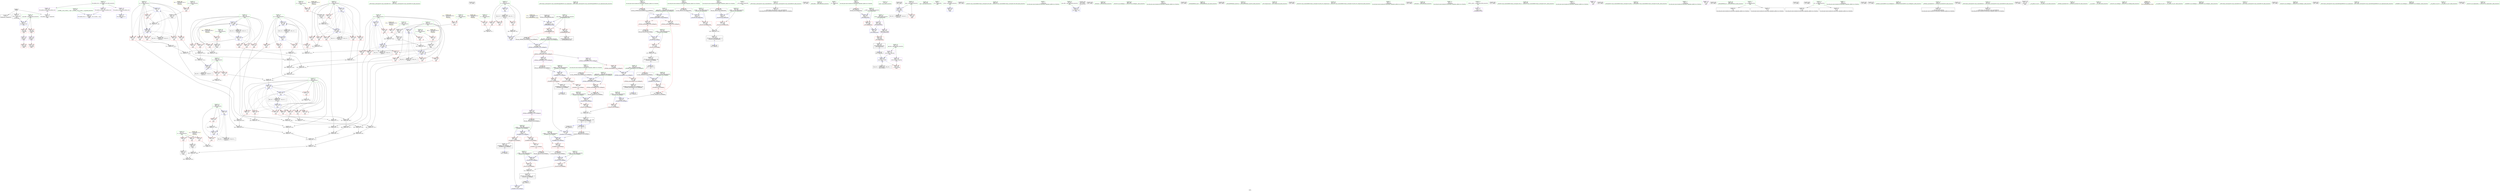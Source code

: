 digraph "SVFG" {
	label="SVFG";

	Node0x55f93f708800 [shape=record,color=grey,label="{NodeID: 0\nNullPtr}"];
	Node0x55f93f708800 -> Node0x55f93f72ee70[style=solid];
	Node0x55f93f708800 -> Node0x55f93f72ef70[style=solid];
	Node0x55f93f708800 -> Node0x55f93f730aa0[style=solid];
	Node0x55f93f747c80 [shape=record,color=grey,label="{NodeID: 443\n172 = cmp(170, 171, )\n}"];
	Node0x55f93f72f1e0 [shape=record,color=red,label="{NodeID: 194\n134\<--133\n\<--arrayidx\nmain\n}"];
	Node0x55f93f72c250 [shape=record,color=black,label="{NodeID: 111\n292\<--291\nconv54\<--\nmain\n}"];
	Node0x55f93f72c250 -> Node0x55f93f747500[style=solid];
	Node0x55f93f72a400 [shape=record,color=green,label="{NodeID: 28\n66\<--67\n_ZNSt14basic_ofstreamIcSt11char_traitsIcEEC1Ev\<--_ZNSt14basic_ofstreamIcSt11char_traitsIcEEC1Ev_field_insensitive\n}"];
	Node0x55f93f776970 [shape=record,color=black,label="{NodeID: 554\n53 = PHI()\n}"];
	Node0x55f93f7308a0 [shape=record,color=blue,label="{NodeID: 222\n532\<--21\nllvm.global_ctors_0\<--\nGlob }"];
	Node0x55f93f732510 [shape=record,color=red,label="{NodeID: 139\n156\<--90\n\<--it\nmain\n}"];
	Node0x55f93f732510 -> Node0x55f93f747b00[style=solid];
	Node0x55f93f72cbd0 [shape=record,color=green,label="{NodeID: 56\n148\<--149\n_ZNSt14basic_ofstreamIcSt11char_traitsIcEE4openEPKcSt13_Ios_Openmode\<--_ZNSt14basic_ofstreamIcSt11char_traitsIcEE4openEPKcSt13_Ios_Openmode_field_insensitive\n}"];
	Node0x55f93f778880 [shape=record,color=black,label="{NodeID: 582\n483 = PHI(451, )\n0th arg _ZStoRRSt13_Ios_FmtflagsS_ }"];
	Node0x55f93f778880 -> Node0x55f93f73aa80[style=solid];
	Node0x55f93f758a70 [shape=record,color=yellow,style=double,label="{NodeID: 499\n36V_1 = ENCHI(MR_36V_0)\npts\{117 \}\nFun[main]}"];
	Node0x55f93f758a70 -> Node0x55f93f734730[style=dashed];
	Node0x55f93f745400 [shape=record,color=grey,label="{NodeID: 416\n286 = Binary(280, 285, )\n}"];
	Node0x55f93f745400 -> Node0x55f93f747380[style=solid];
	Node0x55f93f739ff0 [shape=record,color=blue,label="{NodeID: 250\n355\<--353\n__a.addr\<--__a\n_ZStorSt13_Ios_OpenmodeS_\n}"];
	Node0x55f93f739ff0 -> Node0x55f93f72f450[style=dashed];
	Node0x55f93f733bd0 [shape=record,color=red,label="{NodeID: 167\n265\<--102\n\<--yv\nmain\n}"];
	Node0x55f93f733bd0 -> Node0x55f93f736180[style=solid];
	Node0x55f93f72e5f0 [shape=record,color=green,label="{NodeID: 84\n462\<--463\n__b.addr\<--__b.addr_field_insensitive\n_ZStaNRSt13_Ios_FmtflagsS_\n}"];
	Node0x55f93f72e5f0 -> Node0x55f93f72ffb0[style=solid];
	Node0x55f93f72e5f0 -> Node0x55f93f73a810[style=solid];
	Node0x55f93f728240 [shape=record,color=green,label="{NodeID: 1\n7\<--1\n__dso_handle\<--dummyObj\nGlob }"];
	Node0x55f93f72f2b0 [shape=record,color=red,label="{NodeID: 195\n141\<--140\n\<--arrayidx1\nmain\n}"];
	Node0x55f93f72c320 [shape=record,color=black,label="{NodeID: 112\n352\<--363\n_ZStorSt13_Ios_OpenmodeS__ret\<--or\n_ZStorSt13_Ios_OpenmodeS_\n|{<s0>8}}"];
	Node0x55f93f72c320:s0 -> Node0x55f93f776510[style=solid,color=blue];
	Node0x55f93f72a500 [shape=record,color=green,label="{NodeID: 29\n70\<--74\n_ZNSt14basic_ofstreamIcSt11char_traitsIcEED1Ev\<--_ZNSt14basic_ofstreamIcSt11char_traitsIcEED1Ev_field_insensitive\n}"];
	Node0x55f93f72a500 -> Node0x55f93f72bad0[style=solid];
	Node0x55f93f776a40 [shape=record,color=black,label="{NodeID: 555\n68 = PHI()\n}"];
	Node0x55f93f7309a0 [shape=record,color=blue,label="{NodeID: 223\n533\<--22\nllvm.global_ctors_1\<--_GLOBAL__sub_I_LucaB_1_1.cpp\nGlob }"];
	Node0x55f93f7325e0 [shape=record,color=red,label="{NodeID: 140\n302\<--90\n\<--it\nmain\n}"];
	Node0x55f93f72ccd0 [shape=record,color=green,label="{NodeID: 57\n151\<--152\n_ZNSirsERi\<--_ZNSirsERi_field_insensitive\n}"];
	Node0x55f93f7789c0 [shape=record,color=black,label="{NodeID: 583\n484 = PHI(448, )\n1st arg _ZStoRRSt13_Ios_FmtflagsS_ }"];
	Node0x55f93f7789c0 -> Node0x55f93f73ab50[style=solid];
	Node0x55f93f758b50 [shape=record,color=yellow,style=double,label="{NodeID: 500\n38V_1 = ENCHI(MR_38V_0)\npts\{119 \}\nFun[main]}"];
	Node0x55f93f758b50 -> Node0x55f93f734800[style=dashed];
	Node0x55f93f745580 [shape=record,color=grey,label="{NodeID: 417\n183 = Binary(182, 181, )\n}"];
	Node0x55f93f745580 -> Node0x55f93f739490[style=solid];
	Node0x55f93f73a0c0 [shape=record,color=blue,label="{NodeID: 251\n357\<--354\n__b.addr\<--__b\n_ZStorSt13_Ios_OpenmodeS_\n}"];
	Node0x55f93f73a0c0 -> Node0x55f93f72f520[style=dashed];
	Node0x55f93f733ca0 [shape=record,color=red,label="{NodeID: 168\n270\<--102\n\<--yv\nmain\n}"];
	Node0x55f93f733ca0 -> Node0x55f93f736480[style=solid];
	Node0x55f93f72e6c0 [shape=record,color=green,label="{NodeID: 85\n475\<--476\n__a.addr\<--__a.addr_field_insensitive\n_ZStcoSt13_Ios_Fmtflags\n}"];
	Node0x55f93f72e6c0 -> Node0x55f93f730150[style=solid];
	Node0x55f93f72e6c0 -> Node0x55f93f73a9b0[style=solid];
	Node0x55f93f7282d0 [shape=record,color=green,label="{NodeID: 2\n16\<--1\n.str\<--dummyObj\nGlob }"];
	Node0x55f93f716210 [shape=record,color=black,label="{NodeID: 445\nMR_10V_3 = PHI(MR_10V_4, MR_10V_2, )\npts\{91 \}\n}"];
	Node0x55f93f716210 -> Node0x55f93f732510[style=dashed];
	Node0x55f93f716210 -> Node0x55f93f7325e0[style=dashed];
	Node0x55f93f716210 -> Node0x55f93f7326b0[style=dashed];
	Node0x55f93f716210 -> Node0x55f93f739f20[style=dashed];
	Node0x55f93f72f380 [shape=record,color=red,label="{NodeID: 196\n319\<--318\n\<--coerce.dive62\nmain\n}"];
	Node0x55f93f72c3f0 [shape=record,color=black,label="{NodeID: 113\n385\<--396\n_ZSt5fixedRSt8ios_base_ret\<--\n_ZSt5fixedRSt8ios_base\n}"];
	Node0x55f93f72a600 [shape=record,color=green,label="{NodeID: 30\n77\<--78\nmain\<--main_field_insensitive\n}"];
	Node0x55f93f776b10 [shape=record,color=black,label="{NodeID: 556\n294 = PHI()\n}"];
	Node0x55f93f776b10 -> Node0x55f93f739d80[style=solid];
	Node0x55f93f730aa0 [shape=record,color=blue, style = dotted,label="{NodeID: 224\n534\<--3\nllvm.global_ctors_2\<--dummyVal\nGlob }"];
	Node0x55f93f7326b0 [shape=record,color=red,label="{NodeID: 141\n339\<--90\n\<--it\nmain\n}"];
	Node0x55f93f7326b0 -> Node0x55f93f745e80[style=solid];
	Node0x55f93f72cdd0 [shape=record,color=green,label="{NodeID: 58\n295\<--296\nsqrt\<--sqrt_field_insensitive\n}"];
	Node0x55f93f778b00 [shape=record,color=black,label="{NodeID: 584\n420 = PHI(390, )\n0th arg _ZNSt8ios_base4setfESt13_Ios_FmtflagsS0_ }"];
	Node0x55f93f778b00 -> Node0x55f93f73a400[style=solid];
	Node0x55f93f745700 [shape=record,color=grey,label="{NodeID: 418\n285 = Binary(281, 284, )\n}"];
	Node0x55f93f745700 -> Node0x55f93f745400[style=solid];
	Node0x55f93f73a190 [shape=record,color=blue,label="{NodeID: 252\n387\<--386\n__base.addr\<--__base\n_ZSt5fixedRSt8ios_base\n}"];
	Node0x55f93f73a190 -> Node0x55f93f72f5f0[style=dashed];
	Node0x55f93f73a190 -> Node0x55f93f72f6c0[style=dashed];
	Node0x55f93f733d70 [shape=record,color=red,label="{NodeID: 169\n207\<--104\n\<--zv\nmain\n}"];
	Node0x55f93f733d70 -> Node0x55f93f745d00[style=solid];
	Node0x55f93f72e790 [shape=record,color=green,label="{NodeID: 86\n485\<--486\n__a.addr\<--__a.addr_field_insensitive\n_ZStoRRSt13_Ios_FmtflagsS_\n}"];
	Node0x55f93f72e790 -> Node0x55f93f730220[style=solid];
	Node0x55f93f72e790 -> Node0x55f93f7302f0[style=solid];
	Node0x55f93f72e790 -> Node0x55f93f73aa80[style=solid];
	Node0x55f93f728580 [shape=record,color=green,label="{NodeID: 3\n18\<--1\n.str.3\<--dummyObj\nGlob }"];
	Node0x55f93f7579b0 [shape=record,color=black,label="{NodeID: 446\nMR_14V_2 = PHI(MR_14V_4, MR_14V_1, )\npts\{95 \}\n}"];
	Node0x55f93f7579b0 -> Node0x55f93f730ee0[style=dashed];
	Node0x55f93f72f450 [shape=record,color=red,label="{NodeID: 197\n361\<--355\n\<--__a.addr\n_ZStorSt13_Ios_OpenmodeS_\n}"];
	Node0x55f93f72f450 -> Node0x55f93f745a00[style=solid];
	Node0x55f93f731060 [shape=record,color=black,label="{NodeID: 114\n398\<--409\n_ZSt12setprecisioni_ret\<--\n_ZSt12setprecisioni\n|{<s0>23}}"];
	Node0x55f93f731060:s0 -> Node0x55f93f777070[style=solid,color=blue];
	Node0x55f93f72a700 [shape=record,color=green,label="{NodeID: 31\n82\<--83\nretval\<--retval_field_insensitive\nmain\n}"];
	Node0x55f93f72a700 -> Node0x55f93f730ba0[style=solid];
	Node0x55f93f776c70 [shape=record,color=black,label="{NodeID: 557\n299 = PHI()\n}"];
	Node0x55f93f730ba0 [shape=record,color=blue,label="{NodeID: 225\n82\<--129\nretval\<--\nmain\n}"];
	Node0x55f93f732780 [shape=record,color=red,label="{NodeID: 142\n171\<--92\n\<--N\nmain\n}"];
	Node0x55f93f732780 -> Node0x55f93f747c80[style=solid];
	Node0x55f93f72ced0 [shape=record,color=green,label="{NodeID: 59\n300\<--301\n_ZStlsISt11char_traitsIcEERSt13basic_ostreamIcT_ES5_PKc\<--_ZStlsISt11char_traitsIcEERSt13basic_ostreamIcT_ES5_PKc_field_insensitive\n}"];
	Node0x55f93f778c40 [shape=record,color=black,label="{NodeID: 585\n421 = PHI(392, )\n1st arg _ZNSt8ios_base4setfESt13_Ios_FmtflagsS0_ }"];
	Node0x55f93f778c40 -> Node0x55f93f73a4d0[style=solid];
	Node0x55f93f745880 [shape=record,color=grey,label="{NodeID: 419\n284 = Binary(282, 283, )\n}"];
	Node0x55f93f745880 -> Node0x55f93f745700[style=solid];
	Node0x55f93f73a260 [shape=record,color=blue,label="{NodeID: 253\n402\<--399\n__n.addr\<--__n\n_ZSt12setprecisioni\n}"];
	Node0x55f93f73a260 -> Node0x55f93f72f790[style=dashed];
	Node0x55f93f733e40 [shape=record,color=red,label="{NodeID: 170\n222\<--104\n\<--zv\nmain\n}"];
	Node0x55f93f733e40 -> Node0x55f93f746300[style=solid];
	Node0x55f93f72e860 [shape=record,color=green,label="{NodeID: 87\n487\<--488\n__b.addr\<--__b.addr_field_insensitive\n_ZStoRRSt13_Ios_FmtflagsS_\n}"];
	Node0x55f93f72e860 -> Node0x55f93f7303c0[style=solid];
	Node0x55f93f72e860 -> Node0x55f93f73ab50[style=solid];
	Node0x55f93f728610 [shape=record,color=green,label="{NodeID: 4\n21\<--1\n\<--dummyObj\nCan only get source location for instruction, argument, global var or function.}"];
	Node0x55f93f757eb0 [shape=record,color=black,label="{NodeID: 447\nMR_16V_2 = PHI(MR_16V_4, MR_16V_1, )\npts\{97 \}\n}"];
	Node0x55f93f757eb0 -> Node0x55f93f730fb0[style=dashed];
	Node0x55f93f72f520 [shape=record,color=red,label="{NodeID: 198\n362\<--357\n\<--__b.addr\n_ZStorSt13_Ios_OpenmodeS_\n}"];
	Node0x55f93f72f520 -> Node0x55f93f745a00[style=solid];
	Node0x55f93f731130 [shape=record,color=black,label="{NodeID: 115\n419\<--455\n_ZNSt8ios_base4setfESt13_Ios_FmtflagsS0__ret\<--\n_ZNSt8ios_base4setfESt13_Ios_FmtflagsS0_\n|{<s0>29}}"];
	Node0x55f93f731130:s0 -> Node0x55f93f777e80[style=solid,color=blue];
	Node0x55f93f72a7d0 [shape=record,color=green,label="{NodeID: 32\n84\<--85\nargc.addr\<--argc.addr_field_insensitive\nmain\n}"];
	Node0x55f93f72a7d0 -> Node0x55f93f730c70[style=solid];
	Node0x55f93f776d70 [shape=record,color=black,label="{NodeID: 558\n303 = PHI()\n}"];
	Node0x55f93f730c70 [shape=record,color=blue,label="{NodeID: 226\n84\<--80\nargc.addr\<--argc\nmain\n}"];
	Node0x55f93f732850 [shape=record,color=red,label="{NodeID: 143\n288\<--92\n\<--N\nmain\n}"];
	Node0x55f93f732850 -> Node0x55f93f72c180[style=solid];
	Node0x55f93f72cfd0 [shape=record,color=green,label="{NodeID: 60\n304\<--305\n_ZNSolsEi\<--_ZNSolsEi_field_insensitive\n}"];
	Node0x55f93f778d80 [shape=record,color=black,label="{NodeID: 586\n422 = PHI(393, )\n2nd arg _ZNSt8ios_base4setfESt13_Ios_FmtflagsS0_ }"];
	Node0x55f93f778d80 -> Node0x55f93f73a5a0[style=solid];
	Node0x55f93f745a00 [shape=record,color=grey,label="{NodeID: 420\n363 = Binary(361, 362, )\n}"];
	Node0x55f93f745a00 -> Node0x55f93f72c320[style=solid];
	Node0x55f93f73a330 [shape=record,color=blue,label="{NodeID: 254\n405\<--406\n_M_n\<--\n_ZSt12setprecisioni\n}"];
	Node0x55f93f73a330 -> Node0x55f93f72f860[style=dashed];
	Node0x55f93f733f10 [shape=record,color=red,label="{NodeID: 171\n223\<--104\n\<--zv\nmain\n}"];
	Node0x55f93f733f10 -> Node0x55f93f746300[style=solid];
	Node0x55f93f72e930 [shape=record,color=green,label="{NodeID: 88\n495\<--496\n_ZStorSt13_Ios_FmtflagsS_\<--_ZStorSt13_Ios_FmtflagsS__field_insensitive\n}"];
	Node0x55f93f7286a0 [shape=record,color=green,label="{NodeID: 5\n129\<--1\n\<--dummyObj\nCan only get source location for instruction, argument, global var or function.}"];
	Node0x55f93f7583b0 [shape=record,color=black,label="{NodeID: 448\nMR_18V_2 = PHI(MR_18V_4, MR_18V_1, )\npts\{99 \}\n}"];
	Node0x55f93f7583b0 -> Node0x55f93f739080[style=dashed];
	Node0x55f93f72f5f0 [shape=record,color=red,label="{NodeID: 199\n390\<--387\n\<--__base.addr\n_ZSt5fixedRSt8ios_base\n|{<s0>29}}"];
	Node0x55f93f72f5f0:s0 -> Node0x55f93f778b00[style=solid,color=red];
	Node0x55f93f731200 [shape=record,color=black,label="{NodeID: 116\n457\<--470\n_ZStaNRSt13_Ios_FmtflagsS__ret\<--\n_ZStaNRSt13_Ios_FmtflagsS_\n|{<s0>31}}"];
	Node0x55f93f731200:s0 -> Node0x55f93f778100[style=solid,color=blue];
	Node0x55f93f72a8a0 [shape=record,color=green,label="{NodeID: 33\n86\<--87\nargv.addr\<--argv.addr_field_insensitive\nmain\n}"];
	Node0x55f93f72a8a0 -> Node0x55f93f7322a0[style=solid];
	Node0x55f93f72a8a0 -> Node0x55f93f732370[style=solid];
	Node0x55f93f72a8a0 -> Node0x55f93f730d40[style=solid];
	Node0x55f93f776e70 [shape=record,color=black,label="{NodeID: 559\n307 = PHI()\n}"];
	Node0x55f93f730d40 [shape=record,color=blue,label="{NodeID: 227\n86\<--81\nargv.addr\<--argv\nmain\n}"];
	Node0x55f93f730d40 -> Node0x55f93f7322a0[style=dashed];
	Node0x55f93f730d40 -> Node0x55f93f732370[style=dashed];
	Node0x55f93f732920 [shape=record,color=red,label="{NodeID: 144\n291\<--92\n\<--N\nmain\n}"];
	Node0x55f93f732920 -> Node0x55f93f72c250[style=solid];
	Node0x55f93f72d0d0 [shape=record,color=green,label="{NodeID: 61\n309\<--310\n_ZSt5fixedRSt8ios_base\<--_ZSt5fixedRSt8ios_base_field_insensitive\n}"];
	Node0x55f93f778ec0 [shape=record,color=black,label="{NodeID: 587\n399 = PHI(136, )\n0th arg _ZSt12setprecisioni }"];
	Node0x55f93f778ec0 -> Node0x55f93f73a260[style=solid];
	Node0x55f93f745b80 [shape=record,color=grey,label="{NodeID: 421\n245 = Binary(243, 244, )\n}"];
	Node0x55f93f745b80 -> Node0x55f93f739be0[style=solid];
	Node0x55f93f73a400 [shape=record,color=blue,label="{NodeID: 255\n423\<--420\nthis.addr\<--this\n_ZNSt8ios_base4setfESt13_Ios_FmtflagsS0_\n}"];
	Node0x55f93f73a400 -> Node0x55f93f72f930[style=dashed];
	Node0x55f93f733fe0 [shape=record,color=red,label="{NodeID: 172\n241\<--104\n\<--zv\nmain\n}"];
	Node0x55f93f733fe0 -> Node0x55f93f746a80[style=solid];
	Node0x55f93f72ea30 [shape=record,color=green,label="{NodeID: 89\n503\<--504\n__a.addr\<--__a.addr_field_insensitive\n_ZStanSt13_Ios_FmtflagsS_\n}"];
	Node0x55f93f72ea30 -> Node0x55f93f730560[style=solid];
	Node0x55f93f72ea30 -> Node0x55f93f73acf0[style=solid];
	Node0x55f93f728730 [shape=record,color=green,label="{NodeID: 6\n136\<--1\n\<--dummyObj\nCan only get source location for instruction, argument, global var or function.|{<s0>23}}"];
	Node0x55f93f728730:s0 -> Node0x55f93f778ec0[style=solid,color=red];
	Node0x55f93f7590c0 [shape=record,color=black,label="{NodeID: 449\nMR_20V_2 = PHI(MR_20V_4, MR_20V_1, )\npts\{101 \}\n}"];
	Node0x55f93f7590c0 -> Node0x55f93f739150[style=dashed];
	Node0x55f93f72f6c0 [shape=record,color=red,label="{NodeID: 200\n396\<--387\n\<--__base.addr\n_ZSt5fixedRSt8ios_base\n}"];
	Node0x55f93f72f6c0 -> Node0x55f93f72c3f0[style=solid];
	Node0x55f93f7312d0 [shape=record,color=black,label="{NodeID: 117\n473\<--479\n_ZStcoSt13_Ios_Fmtflags_ret\<--neg\n_ZStcoSt13_Ios_Fmtflags\n|{<s0>30}}"];
	Node0x55f93f7312d0:s0 -> Node0x55f93f777f90[style=solid,color=blue];
	Node0x55f93f72a970 [shape=record,color=green,label="{NodeID: 34\n88\<--89\nT\<--T_field_insensitive\nmain\n}"];
	Node0x55f93f72a970 -> Node0x55f93f732440[style=solid];
	Node0x55f93f776f70 [shape=record,color=black,label="{NodeID: 560\n308 = PHI()\n}"];
	Node0x55f93f730e10 [shape=record,color=blue,label="{NodeID: 228\n90\<--154\nit\<--\nmain\n}"];
	Node0x55f93f730e10 -> Node0x55f93f716210[style=dashed];
	Node0x55f93f7329f0 [shape=record,color=red,label="{NodeID: 145\n182\<--94\n\<--x0\nmain\n}"];
	Node0x55f93f7329f0 -> Node0x55f93f745580[style=solid];
	Node0x55f93f72d1d0 [shape=record,color=green,label="{NodeID: 62\n311\<--312\n_ZNSolsEPFRSt8ios_baseS0_E\<--_ZNSolsEPFRSt8ios_baseS0_E_field_insensitive\n}"];
	Node0x55f93f779000 [shape=record,color=black,label="{NodeID: 588\n501 = PHI(446, 467, )\n0th arg _ZStanSt13_Ios_FmtflagsS_ }"];
	Node0x55f93f779000 -> Node0x55f93f73acf0[style=solid];
	Node0x55f93f745d00 [shape=record,color=grey,label="{NodeID: 422\n208 = Binary(207, 206, )\n}"];
	Node0x55f93f745d00 -> Node0x55f93f7398a0[style=solid];
	Node0x55f93f73a4d0 [shape=record,color=blue,label="{NodeID: 256\n425\<--421\n__fmtfl.addr\<--__fmtfl\n_ZNSt8ios_base4setfESt13_Ios_FmtflagsS0_\n}"];
	Node0x55f93f73a4d0 -> Node0x55f93f72fa00[style=dashed];
	Node0x55f93f7340b0 [shape=record,color=red,label="{NodeID: 173\n277\<--104\n\<--zv\nmain\n}"];
	Node0x55f93f7340b0 -> Node0x55f93f736c00[style=solid];
	Node0x55f93f72eb00 [shape=record,color=green,label="{NodeID: 90\n505\<--506\n__b.addr\<--__b.addr_field_insensitive\n_ZStanSt13_Ios_FmtflagsS_\n}"];
	Node0x55f93f72eb00 -> Node0x55f93f730630[style=solid];
	Node0x55f93f72eb00 -> Node0x55f93f73adc0[style=solid];
	Node0x55f93f728f70 [shape=record,color=green,label="{NodeID: 7\n143\<--1\n\<--dummyObj\nCan only get source location for instruction, argument, global var or function.|{<s0>8}}"];
	Node0x55f93f728f70:s0 -> Node0x55f93f778600[style=solid,color=red];
	Node0x55f93f7591b0 [shape=record,color=black,label="{NodeID: 450\nMR_22V_2 = PHI(MR_22V_4, MR_22V_1, )\npts\{103 \}\n}"];
	Node0x55f93f7591b0 -> Node0x55f93f739220[style=dashed];
	Node0x55f93f72f790 [shape=record,color=red,label="{NodeID: 201\n406\<--402\n\<--__n.addr\n_ZSt12setprecisioni\n}"];
	Node0x55f93f72f790 -> Node0x55f93f73a330[style=solid];
	Node0x55f93f7313a0 [shape=record,color=black,label="{NodeID: 118\n482\<--497\n_ZStoRRSt13_Ios_FmtflagsS__ret\<--\n_ZStoRRSt13_Ios_FmtflagsS_\n|{<s0>33}}"];
	Node0x55f93f7313a0:s0 -> Node0x55f93f778380[style=solid,color=blue];
	Node0x55f93f72aa40 [shape=record,color=green,label="{NodeID: 35\n90\<--91\nit\<--it_field_insensitive\nmain\n}"];
	Node0x55f93f72aa40 -> Node0x55f93f732510[style=solid];
	Node0x55f93f72aa40 -> Node0x55f93f7325e0[style=solid];
	Node0x55f93f72aa40 -> Node0x55f93f7326b0[style=solid];
	Node0x55f93f72aa40 -> Node0x55f93f730e10[style=solid];
	Node0x55f93f72aa40 -> Node0x55f93f739f20[style=solid];
	Node0x55f93f777070 [shape=record,color=black,label="{NodeID: 561\n313 = PHI(398, )\n}"];
	Node0x55f93f777070 -> Node0x55f93f739e50[style=solid];
	Node0x55f93f730ee0 [shape=record,color=blue,label="{NodeID: 229\n94\<--162\nx0\<--\nmain\n}"];
	Node0x55f93f730ee0 -> Node0x55f93f7329f0[style=dashed];
	Node0x55f93f730ee0 -> Node0x55f93f732ac0[style=dashed];
	Node0x55f93f730ee0 -> Node0x55f93f732b90[style=dashed];
	Node0x55f93f730ee0 -> Node0x55f93f732c60[style=dashed];
	Node0x55f93f730ee0 -> Node0x55f93f739490[style=dashed];
	Node0x55f93f730ee0 -> Node0x55f93f7579b0[style=dashed];
	Node0x55f93f732ac0 [shape=record,color=red,label="{NodeID: 146\n231\<--94\n\<--x0\nmain\n}"];
	Node0x55f93f732ac0 -> Node0x55f93f747080[style=solid];
	Node0x55f93f72d2d0 [shape=record,color=green,label="{NodeID: 63\n314\<--315\n_ZSt12setprecisioni\<--_ZSt12setprecisioni_field_insensitive\n}"];
	Node0x55f93f779210 [shape=record,color=black,label="{NodeID: 589\n502 = PHI(447, 468, )\n1st arg _ZStanSt13_Ios_FmtflagsS_ }"];
	Node0x55f93f779210 -> Node0x55f93f73adc0[style=solid];
	Node0x55f93f745e80 [shape=record,color=grey,label="{NodeID: 423\n340 = Binary(339, 154, )\n}"];
	Node0x55f93f745e80 -> Node0x55f93f739f20[style=solid];
	Node0x55f93f73a5a0 [shape=record,color=blue,label="{NodeID: 257\n427\<--422\n__mask.addr\<--__mask\n_ZNSt8ios_base4setfESt13_Ios_FmtflagsS0_\n}"];
	Node0x55f93f73a5a0 -> Node0x55f93f72fad0[style=dashed];
	Node0x55f93f73a5a0 -> Node0x55f93f72fba0[style=dashed];
	Node0x55f93f734180 [shape=record,color=red,label="{NodeID: 174\n282\<--104\n\<--zv\nmain\n}"];
	Node0x55f93f734180 -> Node0x55f93f745880[style=solid];
	Node0x55f93f72ebd0 [shape=record,color=green,label="{NodeID: 91\n516\<--517\n__a.addr\<--__a.addr_field_insensitive\n_ZStorSt13_Ios_FmtflagsS_\n}"];
	Node0x55f93f72ebd0 -> Node0x55f93f730700[style=solid];
	Node0x55f93f72ebd0 -> Node0x55f93f73ae90[style=solid];
	Node0x55f93f729000 [shape=record,color=green,label="{NodeID: 8\n144\<--1\n\<--dummyObj\nCan only get source location for instruction, argument, global var or function.|{<s0>8}}"];
	Node0x55f93f729000:s0 -> Node0x55f93f778740[style=solid,color=red];
	Node0x55f93f7596b0 [shape=record,color=black,label="{NodeID: 451\nMR_24V_2 = PHI(MR_24V_4, MR_24V_1, )\npts\{105 \}\n}"];
	Node0x55f93f7596b0 -> Node0x55f93f7392f0[style=dashed];
	Node0x55f93f72f860 [shape=record,color=red,label="{NodeID: 202\n409\<--408\n\<--coerce.dive\n_ZSt12setprecisioni\n}"];
	Node0x55f93f72f860 -> Node0x55f93f731060[style=solid];
	Node0x55f93f731470 [shape=record,color=black,label="{NodeID: 119\n500\<--511\n_ZStanSt13_Ios_FmtflagsS__ret\<--and\n_ZStanSt13_Ios_FmtflagsS_\n|{<s0>32|<s1>34}}"];
	Node0x55f93f731470:s0 -> Node0x55f93f778210[style=solid,color=blue];
	Node0x55f93f731470:s1 -> Node0x55f93f778490[style=solid,color=blue];
	Node0x55f93f72ab10 [shape=record,color=green,label="{NodeID: 36\n92\<--93\nN\<--N_field_insensitive\nmain\n}"];
	Node0x55f93f72ab10 -> Node0x55f93f732780[style=solid];
	Node0x55f93f72ab10 -> Node0x55f93f732850[style=solid];
	Node0x55f93f72ab10 -> Node0x55f93f732920[style=solid];
	Node0x55f93f777240 [shape=record,color=black,label="{NodeID: 562\n320 = PHI()\n}"];
	Node0x55f93f730fb0 [shape=record,color=blue,label="{NodeID: 230\n96\<--162\ny0\<--\nmain\n}"];
	Node0x55f93f730fb0 -> Node0x55f93f732d30[style=dashed];
	Node0x55f93f730fb0 -> Node0x55f93f732e00[style=dashed];
	Node0x55f93f730fb0 -> Node0x55f93f732ed0[style=dashed];
	Node0x55f93f730fb0 -> Node0x55f93f732fa0[style=dashed];
	Node0x55f93f730fb0 -> Node0x55f93f739560[style=dashed];
	Node0x55f93f730fb0 -> Node0x55f93f757eb0[style=dashed];
	Node0x55f93f732b90 [shape=record,color=red,label="{NodeID: 147\n253\<--94\n\<--x0\nmain\n}"];
	Node0x55f93f732b90 -> Node0x55f93f744b00[style=solid];
	Node0x55f93f72d3d0 [shape=record,color=green,label="{NodeID: 64\n321\<--322\n_ZStlsIcSt11char_traitsIcEERSt13basic_ostreamIT_T0_ES6_St13_Setprecision\<--_ZStlsIcSt11char_traitsIcEERSt13basic_ostreamIT_T0_ES6_St13_Setprecision_field_insensitive\n}"];
	Node0x55f93f779390 [shape=record,color=black,label="{NodeID: 590\n458 = PHI(442, )\n0th arg _ZStaNRSt13_Ios_FmtflagsS_ }"];
	Node0x55f93f779390 -> Node0x55f93f73a740[style=solid];
	Node0x55f93f746000 [shape=record,color=grey,label="{NodeID: 424\n221 = Binary(217, 220, )\n}"];
	Node0x55f93f746000 -> Node0x55f93f746480[style=solid];
	Node0x55f93f73a670 [shape=record,color=blue,label="{NodeID: 258\n429\<--436\n__old\<--\n_ZNSt8ios_base4setfESt13_Ios_FmtflagsS0_\n}"];
	Node0x55f93f73a670 -> Node0x55f93f72fc70[style=dashed];
	Node0x55f93f734250 [shape=record,color=red,label="{NodeID: 175\n170\<--106\n\<--i\nmain\n}"];
	Node0x55f93f734250 -> Node0x55f93f747c80[style=solid];
	Node0x55f93f72eca0 [shape=record,color=green,label="{NodeID: 92\n518\<--519\n__b.addr\<--__b.addr_field_insensitive\n_ZStorSt13_Ios_FmtflagsS_\n}"];
	Node0x55f93f72eca0 -> Node0x55f93f7307d0[style=solid];
	Node0x55f93f72eca0 -> Node0x55f93f73af60[style=solid];
	Node0x55f93f729100 [shape=record,color=green,label="{NodeID: 9\n154\<--1\n\<--dummyObj\nCan only get source location for instruction, argument, global var or function.}"];
	Node0x55f93f759bb0 [shape=record,color=black,label="{NodeID: 452\nMR_26V_2 = PHI(MR_26V_4, MR_26V_1, )\npts\{107 \}\n}"];
	Node0x55f93f759bb0 -> Node0x55f93f7393c0[style=dashed];
	Node0x55f93f72f930 [shape=record,color=red,label="{NodeID: 203\n434\<--423\nthis1\<--this.addr\n_ZNSt8ios_base4setfESt13_Ios_FmtflagsS0_\n}"];
	Node0x55f93f72f930 -> Node0x55f93f732030[style=solid];
	Node0x55f93f72f930 -> Node0x55f93f732100[style=solid];
	Node0x55f93f72f930 -> Node0x55f93f7321d0[style=solid];
	Node0x55f93f731540 [shape=record,color=black,label="{NodeID: 120\n513\<--524\n_ZStorSt13_Ios_FmtflagsS__ret\<--or\n_ZStorSt13_Ios_FmtflagsS_\n|{<s0>35}}"];
	Node0x55f93f731540:s0 -> Node0x55f93f777c80[style=solid,color=blue];
	Node0x55f93f72abe0 [shape=record,color=green,label="{NodeID: 37\n94\<--95\nx0\<--x0_field_insensitive\nmain\n}"];
	Node0x55f93f72abe0 -> Node0x55f93f7329f0[style=solid];
	Node0x55f93f72abe0 -> Node0x55f93f732ac0[style=solid];
	Node0x55f93f72abe0 -> Node0x55f93f732b90[style=solid];
	Node0x55f93f72abe0 -> Node0x55f93f732c60[style=solid];
	Node0x55f93f72abe0 -> Node0x55f93f730ee0[style=solid];
	Node0x55f93f72abe0 -> Node0x55f93f739490[style=solid];
	Node0x55f93f777310 [shape=record,color=black,label="{NodeID: 563\n324 = PHI()\n}"];
	Node0x55f93f736000 [shape=record,color=grey,label="{NodeID: 397\n263 = Binary(257, 262, )\n}"];
	Node0x55f93f736000 -> Node0x55f93f736900[style=solid];
	Node0x55f93f739080 [shape=record,color=blue,label="{NodeID: 231\n98\<--162\nz0\<--\nmain\n}"];
	Node0x55f93f739080 -> Node0x55f93f733070[style=dashed];
	Node0x55f93f739080 -> Node0x55f93f733140[style=dashed];
	Node0x55f93f739080 -> Node0x55f93f733210[style=dashed];
	Node0x55f93f739080 -> Node0x55f93f7332e0[style=dashed];
	Node0x55f93f739080 -> Node0x55f93f739630[style=dashed];
	Node0x55f93f739080 -> Node0x55f93f7583b0[style=dashed];
	Node0x55f93f732c60 [shape=record,color=red,label="{NodeID: 148\n258\<--94\n\<--x0\nmain\n}"];
	Node0x55f93f732c60 -> Node0x55f93f744e00[style=solid];
	Node0x55f93f72d4d0 [shape=record,color=green,label="{NodeID: 65\n325\<--326\n_ZNSolsEd\<--_ZNSolsEd_field_insensitive\n}"];
	Node0x55f93f7794a0 [shape=record,color=black,label="{NodeID: 591\n459 = PHI(439, )\n1st arg _ZStaNRSt13_Ios_FmtflagsS_ }"];
	Node0x55f93f7794a0 -> Node0x55f93f73a810[style=solid];
	Node0x55f93f746180 [shape=record,color=grey,label="{NodeID: 425\n220 = Binary(218, 219, )\n}"];
	Node0x55f93f746180 -> Node0x55f93f746000[style=solid];
	Node0x55f93f73a740 [shape=record,color=blue,label="{NodeID: 259\n460\<--458\n__a.addr\<--__a\n_ZStaNRSt13_Ios_FmtflagsS_\n}"];
	Node0x55f93f73a740 -> Node0x55f93f72fe10[style=dashed];
	Node0x55f93f73a740 -> Node0x55f93f72fee0[style=dashed];
	Node0x55f93f734320 [shape=record,color=red,label="{NodeID: 176\n211\<--106\n\<--i\nmain\n}"];
	Node0x55f93f734320 -> Node0x55f93f746600[style=solid];
	Node0x55f93f72ed70 [shape=record,color=green,label="{NodeID: 93\n22\<--526\n_GLOBAL__sub_I_LucaB_1_1.cpp\<--_GLOBAL__sub_I_LucaB_1_1.cpp_field_insensitive\n}"];
	Node0x55f93f72ed70 -> Node0x55f93f7309a0[style=solid];
	Node0x55f93f729200 [shape=record,color=green,label="{NodeID: 10\n162\<--1\n\<--dummyObj\nCan only get source location for instruction, argument, global var or function.}"];
	Node0x55f93f75a0b0 [shape=record,color=black,label="{NodeID: 453\nMR_40V_2 = PHI(MR_40V_3, MR_40V_1, )\npts\{121 \}\n}"];
	Node0x55f93f75a0b0 -> Node0x55f93f739a40[style=dashed];
	Node0x55f93f72fa00 [shape=record,color=red,label="{NodeID: 204\n446\<--425\n\<--__fmtfl.addr\n_ZNSt8ios_base4setfESt13_Ios_FmtflagsS0_\n|{<s0>32}}"];
	Node0x55f93f72fa00:s0 -> Node0x55f93f779000[style=solid,color=red];
	Node0x55f93f731610 [shape=record,color=purple,label="{NodeID: 121\n31\<--4\n\<--_ZStL8__ioinit\n__cxx_global_var_init\n}"];
	Node0x55f93f72acb0 [shape=record,color=green,label="{NodeID: 38\n96\<--97\ny0\<--y0_field_insensitive\nmain\n}"];
	Node0x55f93f72acb0 -> Node0x55f93f732d30[style=solid];
	Node0x55f93f72acb0 -> Node0x55f93f732e00[style=solid];
	Node0x55f93f72acb0 -> Node0x55f93f732ed0[style=solid];
	Node0x55f93f72acb0 -> Node0x55f93f732fa0[style=solid];
	Node0x55f93f72acb0 -> Node0x55f93f730fb0[style=solid];
	Node0x55f93f72acb0 -> Node0x55f93f739560[style=solid];
	Node0x55f93f7773e0 [shape=record,color=black,label="{NodeID: 564\n327 = PHI()\n}"];
	Node0x55f93f75f560 [shape=record,color=yellow,style=double,label="{NodeID: 481\n52V_1 = ENCHI(MR_52V_0)\npts\{388 \}\nFun[_ZSt5fixedRSt8ios_base]}"];
	Node0x55f93f75f560 -> Node0x55f93f73a190[style=dashed];
	Node0x55f93f736180 [shape=record,color=grey,label="{NodeID: 398\n267 = Binary(265, 266, )\n}"];
	Node0x55f93f736180 -> Node0x55f93f736300[style=solid];
	Node0x55f93f739150 [shape=record,color=blue,label="{NodeID: 232\n100\<--162\nxv\<--\nmain\n}"];
	Node0x55f93f739150 -> Node0x55f93f7333b0[style=dashed];
	Node0x55f93f739150 -> Node0x55f93f733480[style=dashed];
	Node0x55f93f739150 -> Node0x55f93f733550[style=dashed];
	Node0x55f93f739150 -> Node0x55f93f733620[style=dashed];
	Node0x55f93f739150 -> Node0x55f93f7336f0[style=dashed];
	Node0x55f93f739150 -> Node0x55f93f7337c0[style=dashed];
	Node0x55f93f739150 -> Node0x55f93f739700[style=dashed];
	Node0x55f93f739150 -> Node0x55f93f7590c0[style=dashed];
	Node0x55f93f732d30 [shape=record,color=red,label="{NodeID: 149\n187\<--96\n\<--y0\nmain\n}"];
	Node0x55f93f732d30 -> Node0x55f93f747680[style=solid];
	Node0x55f93f72d5d0 [shape=record,color=green,label="{NodeID: 66\n329\<--330\n_ZStlsISt11char_traitsIcEERSt13basic_ostreamIcT_ES5_c\<--_ZStlsISt11char_traitsIcEERSt13basic_ostreamIcT_ES5_c_field_insensitive\n}"];
	Node0x55f93f7795b0 [shape=record,color=black,label="{NodeID: 592\n514 = PHI(492, )\n0th arg _ZStorSt13_Ios_FmtflagsS_ }"];
	Node0x55f93f7795b0 -> Node0x55f93f73ae90[style=solid];
	Node0x55f93f746300 [shape=record,color=grey,label="{NodeID: 426\n224 = Binary(222, 223, )\n}"];
	Node0x55f93f746300 -> Node0x55f93f746480[style=solid];
	Node0x55f93f73a810 [shape=record,color=blue,label="{NodeID: 260\n462\<--459\n__b.addr\<--__b\n_ZStaNRSt13_Ios_FmtflagsS_\n}"];
	Node0x55f93f73a810 -> Node0x55f93f72ffb0[style=dashed];
	Node0x55f93f7343f0 [shape=record,color=red,label="{NodeID: 177\n180\<--108\n\<--x\nmain\n}"];
	Node0x55f93f7343f0 -> Node0x55f93f72bca0[style=solid];
	Node0x55f93f72ee70 [shape=record,color=black,label="{NodeID: 94\n2\<--3\ndummyVal\<--dummyVal\n}"];
	Node0x55f93f729300 [shape=record,color=green,label="{NodeID: 11\n233\<--1\n\<--dummyObj\nCan only get source location for instruction, argument, global var or function.}"];
	Node0x55f93f75a5b0 [shape=record,color=black,label="{NodeID: 454\nMR_42V_2 = PHI(MR_42V_7, MR_42V_1, )\npts\{123 \}\n}"];
	Node0x55f93f75a5b0 -> Node0x55f93f739b10[style=dashed];
	Node0x55f93f72fad0 [shape=record,color=red,label="{NodeID: 205\n438\<--427\n\<--__mask.addr\n_ZNSt8ios_base4setfESt13_Ios_FmtflagsS0_\n|{<s0>30}}"];
	Node0x55f93f72fad0:s0 -> Node0x55f93f775570[style=solid,color=red];
	Node0x55f93f7316e0 [shape=record,color=purple,label="{NodeID: 122\n298\<--16\n\<--.str\nmain\n}"];
	Node0x55f93f72ad80 [shape=record,color=green,label="{NodeID: 39\n98\<--99\nz0\<--z0_field_insensitive\nmain\n}"];
	Node0x55f93f72ad80 -> Node0x55f93f733070[style=solid];
	Node0x55f93f72ad80 -> Node0x55f93f733140[style=solid];
	Node0x55f93f72ad80 -> Node0x55f93f733210[style=solid];
	Node0x55f93f72ad80 -> Node0x55f93f7332e0[style=solid];
	Node0x55f93f72ad80 -> Node0x55f93f739080[style=solid];
	Node0x55f93f72ad80 -> Node0x55f93f739630[style=solid];
	Node0x55f93f7774b0 [shape=record,color=black,label="{NodeID: 565\n332 = PHI()\n}"];
	Node0x55f93f736300 [shape=record,color=grey,label="{NodeID: 399\n268 = Binary(264, 267, )\n}"];
	Node0x55f93f736300 -> Node0x55f93f736780[style=solid];
	Node0x55f93f739220 [shape=record,color=blue,label="{NodeID: 233\n102\<--162\nyv\<--\nmain\n}"];
	Node0x55f93f739220 -> Node0x55f93f733890[style=dashed];
	Node0x55f93f739220 -> Node0x55f93f733960[style=dashed];
	Node0x55f93f739220 -> Node0x55f93f733a30[style=dashed];
	Node0x55f93f739220 -> Node0x55f93f733b00[style=dashed];
	Node0x55f93f739220 -> Node0x55f93f733bd0[style=dashed];
	Node0x55f93f739220 -> Node0x55f93f733ca0[style=dashed];
	Node0x55f93f739220 -> Node0x55f93f7397d0[style=dashed];
	Node0x55f93f739220 -> Node0x55f93f7591b0[style=dashed];
	Node0x55f93f732e00 [shape=record,color=red,label="{NodeID: 150\n236\<--96\n\<--y0\nmain\n}"];
	Node0x55f93f732e00 -> Node0x55f93f746d80[style=solid];
	Node0x55f93f72d6d0 [shape=record,color=green,label="{NodeID: 67\n334\<--335\n_ZSt4endlIcSt11char_traitsIcEERSt13basic_ostreamIT_T0_ES6_\<--_ZSt4endlIcSt11char_traitsIcEERSt13basic_ostreamIT_T0_ES6__field_insensitive\n}"];
	Node0x55f93f7796c0 [shape=record,color=black,label="{NodeID: 593\n515 = PHI(493, )\n1st arg _ZStorSt13_Ios_FmtflagsS_ }"];
	Node0x55f93f7796c0 -> Node0x55f93f73af60[style=solid];
	Node0x55f93f746480 [shape=record,color=grey,label="{NodeID: 427\n225 = Binary(221, 224, )\n}"];
	Node0x55f93f746480 -> Node0x55f93f739a40[style=solid];
	Node0x55f93f73a8e0 [shape=record,color=blue,label="{NodeID: 261\n470\<--469\n\<--call\n_ZStaNRSt13_Ios_FmtflagsS_\n}"];
	Node0x55f93f7344c0 [shape=record,color=red,label="{NodeID: 178\n185\<--110\n\<--y\nmain\n}"];
	Node0x55f93f7344c0 -> Node0x55f93f72bd70[style=solid];
	Node0x55f93f72ef70 [shape=record,color=black,label="{NodeID: 95\n81\<--3\nargv\<--dummyVal\nmain\n1st arg main }"];
	Node0x55f93f72ef70 -> Node0x55f93f730d40[style=solid];
	Node0x55f93f729400 [shape=record,color=green,label="{NodeID: 12\n328\<--1\n\<--dummyObj\nCan only get source location for instruction, argument, global var or function.}"];
	Node0x55f93f75aab0 [shape=record,color=black,label="{NodeID: 455\nMR_44V_2 = PHI(MR_44V_3, MR_44V_1, )\npts\{125 \}\n}"];
	Node0x55f93f75aab0 -> Node0x55f93f739d80[style=dashed];
	Node0x55f93f72fba0 [shape=record,color=red,label="{NodeID: 206\n447\<--427\n\<--__mask.addr\n_ZNSt8ios_base4setfESt13_Ios_FmtflagsS0_\n|{<s0>32}}"];
	Node0x55f93f72fba0:s0 -> Node0x55f93f779210[style=solid,color=red];
	Node0x55f93f7317b0 [shape=record,color=purple,label="{NodeID: 123\n306\<--18\n\<--.str.3\nmain\n}"];
	Node0x55f93f72ae50 [shape=record,color=green,label="{NodeID: 40\n100\<--101\nxv\<--xv_field_insensitive\nmain\n}"];
	Node0x55f93f72ae50 -> Node0x55f93f7333b0[style=solid];
	Node0x55f93f72ae50 -> Node0x55f93f733480[style=solid];
	Node0x55f93f72ae50 -> Node0x55f93f733550[style=solid];
	Node0x55f93f72ae50 -> Node0x55f93f733620[style=solid];
	Node0x55f93f72ae50 -> Node0x55f93f7336f0[style=solid];
	Node0x55f93f72ae50 -> Node0x55f93f7337c0[style=solid];
	Node0x55f93f72ae50 -> Node0x55f93f739150[style=solid];
	Node0x55f93f72ae50 -> Node0x55f93f739700[style=solid];
	Node0x55f93f7775b0 [shape=record,color=black,label="{NodeID: 566\n333 = PHI()\n}"];
	Node0x55f93f736480 [shape=record,color=grey,label="{NodeID: 400\n272 = Binary(270, 271, )\n}"];
	Node0x55f93f736480 -> Node0x55f93f736600[style=solid];
	Node0x55f93f7392f0 [shape=record,color=blue,label="{NodeID: 234\n104\<--162\nzv\<--\nmain\n}"];
	Node0x55f93f7392f0 -> Node0x55f93f733d70[style=dashed];
	Node0x55f93f7392f0 -> Node0x55f93f733e40[style=dashed];
	Node0x55f93f7392f0 -> Node0x55f93f733f10[style=dashed];
	Node0x55f93f7392f0 -> Node0x55f93f733fe0[style=dashed];
	Node0x55f93f7392f0 -> Node0x55f93f7340b0[style=dashed];
	Node0x55f93f7392f0 -> Node0x55f93f734180[style=dashed];
	Node0x55f93f7392f0 -> Node0x55f93f7398a0[style=dashed];
	Node0x55f93f7392f0 -> Node0x55f93f7596b0[style=dashed];
	Node0x55f93f732ed0 [shape=record,color=red,label="{NodeID: 151\n264\<--96\n\<--y0\nmain\n}"];
	Node0x55f93f732ed0 -> Node0x55f93f736300[style=solid];
	Node0x55f93f72d7d0 [shape=record,color=green,label="{NodeID: 68\n336\<--337\n_ZNSolsEPFRSoS_E\<--_ZNSolsEPFRSoS_E_field_insensitive\n}"];
	Node0x55f93f746600 [shape=record,color=grey,label="{NodeID: 428\n212 = Binary(211, 154, )\n}"];
	Node0x55f93f746600 -> Node0x55f93f739970[style=solid];
	Node0x55f93f73a9b0 [shape=record,color=blue,label="{NodeID: 262\n475\<--474\n__a.addr\<--__a\n_ZStcoSt13_Ios_Fmtflags\n}"];
	Node0x55f93f73a9b0 -> Node0x55f93f730150[style=dashed];
	Node0x55f93f734590 [shape=record,color=red,label="{NodeID: 179\n190\<--112\n\<--z\nmain\n}"];
	Node0x55f93f734590 -> Node0x55f93f72be40[style=solid];
	Node0x55f93f72b4d0 [shape=record,color=black,label="{NodeID: 96\n9\<--8\n\<--in\nCan only get source location for instruction, argument, global var or function.}"];
	Node0x55f93f729500 [shape=record,color=green,label="{NodeID: 13\n392\<--1\n\<--dummyObj\nCan only get source location for instruction, argument, global var or function.|{<s0>29}}"];
	Node0x55f93f729500:s0 -> Node0x55f93f778c40[style=solid,color=red];
	Node0x55f93f75afb0 [shape=record,color=black,label="{NodeID: 456\nMR_46V_2 = PHI(MR_46V_3, MR_46V_1, )\npts\{1270000 \}\n}"];
	Node0x55f93f75afb0 -> Node0x55f93f739e50[style=dashed];
	Node0x55f93f72fc70 [shape=record,color=red,label="{NodeID: 207\n455\<--429\n\<--__old\n_ZNSt8ios_base4setfESt13_Ios_FmtflagsS0_\n}"];
	Node0x55f93f72fc70 -> Node0x55f93f731130[style=solid];
	Node0x55f93f731880 [shape=record,color=purple,label="{NodeID: 124\n532\<--20\nllvm.global_ctors_0\<--llvm.global_ctors\nGlob }"];
	Node0x55f93f731880 -> Node0x55f93f7308a0[style=solid];
	Node0x55f93f72af20 [shape=record,color=green,label="{NodeID: 41\n102\<--103\nyv\<--yv_field_insensitive\nmain\n}"];
	Node0x55f93f72af20 -> Node0x55f93f733890[style=solid];
	Node0x55f93f72af20 -> Node0x55f93f733960[style=solid];
	Node0x55f93f72af20 -> Node0x55f93f733a30[style=solid];
	Node0x55f93f72af20 -> Node0x55f93f733b00[style=solid];
	Node0x55f93f72af20 -> Node0x55f93f733bd0[style=solid];
	Node0x55f93f72af20 -> Node0x55f93f733ca0[style=solid];
	Node0x55f93f72af20 -> Node0x55f93f739220[style=solid];
	Node0x55f93f72af20 -> Node0x55f93f7397d0[style=solid];
	Node0x55f93f777680 [shape=record,color=black,label="{NodeID: 567\n174 = PHI()\n}"];
	Node0x55f93f736600 [shape=record,color=grey,label="{NodeID: 401\n273 = Binary(269, 272, )\n}"];
	Node0x55f93f736600 -> Node0x55f93f736780[style=solid];
	Node0x55f93f7393c0 [shape=record,color=blue,label="{NodeID: 235\n106\<--129\ni\<--\nmain\n}"];
	Node0x55f93f7393c0 -> Node0x55f93f734250[style=dashed];
	Node0x55f93f7393c0 -> Node0x55f93f734320[style=dashed];
	Node0x55f93f7393c0 -> Node0x55f93f739970[style=dashed];
	Node0x55f93f7393c0 -> Node0x55f93f759bb0[style=dashed];
	Node0x55f93f732fa0 [shape=record,color=red,label="{NodeID: 152\n269\<--96\n\<--y0\nmain\n}"];
	Node0x55f93f732fa0 -> Node0x55f93f736600[style=solid];
	Node0x55f93f72d8d0 [shape=record,color=green,label="{NodeID: 69\n355\<--356\n__a.addr\<--__a.addr_field_insensitive\n_ZStorSt13_Ios_OpenmodeS_\n}"];
	Node0x55f93f72d8d0 -> Node0x55f93f72f450[style=solid];
	Node0x55f93f72d8d0 -> Node0x55f93f739ff0[style=solid];
	Node0x55f93f746780 [shape=record,color=grey,label="{NodeID: 429\n217 = Binary(215, 216, )\n}"];
	Node0x55f93f746780 -> Node0x55f93f746000[style=solid];
	Node0x55f93f73aa80 [shape=record,color=blue,label="{NodeID: 263\n485\<--483\n__a.addr\<--__a\n_ZStoRRSt13_Ios_FmtflagsS_\n}"];
	Node0x55f93f73aa80 -> Node0x55f93f730220[style=dashed];
	Node0x55f93f73aa80 -> Node0x55f93f7302f0[style=dashed];
	Node0x55f93f734660 [shape=record,color=red,label="{NodeID: 180\n195\<--114\n\<--vx\nmain\n}"];
	Node0x55f93f734660 -> Node0x55f93f72bf10[style=solid];
	Node0x55f93f72b5d0 [shape=record,color=black,label="{NodeID: 97\n10\<--8\n\<--in\nCan only get source location for instruction, argument, global var or function.}"];
	Node0x55f93f729600 [shape=record,color=green,label="{NodeID: 14\n393\<--1\n\<--dummyObj\nCan only get source location for instruction, argument, global var or function.|{<s0>29}}"];
	Node0x55f93f729600:s0 -> Node0x55f93f778d80[style=solid,color=red];
	Node0x55f93f72fd40 [shape=record,color=red,label="{NodeID: 208\n436\<--435\n\<--_M_flags\n_ZNSt8ios_base4setfESt13_Ios_FmtflagsS0_\n}"];
	Node0x55f93f72fd40 -> Node0x55f93f73a670[style=solid];
	Node0x55f93f731950 [shape=record,color=purple,label="{NodeID: 125\n533\<--20\nllvm.global_ctors_1\<--llvm.global_ctors\nGlob }"];
	Node0x55f93f731950 -> Node0x55f93f7309a0[style=solid];
	Node0x55f93f72aff0 [shape=record,color=green,label="{NodeID: 42\n104\<--105\nzv\<--zv_field_insensitive\nmain\n}"];
	Node0x55f93f72aff0 -> Node0x55f93f733d70[style=solid];
	Node0x55f93f72aff0 -> Node0x55f93f733e40[style=solid];
	Node0x55f93f72aff0 -> Node0x55f93f733f10[style=solid];
	Node0x55f93f72aff0 -> Node0x55f93f733fe0[style=solid];
	Node0x55f93f72aff0 -> Node0x55f93f7340b0[style=solid];
	Node0x55f93f72aff0 -> Node0x55f93f734180[style=solid];
	Node0x55f93f72aff0 -> Node0x55f93f7392f0[style=solid];
	Node0x55f93f72aff0 -> Node0x55f93f7398a0[style=solid];
	Node0x55f93f7777b0 [shape=record,color=black,label="{NodeID: 568\n175 = PHI()\n}"];
	Node0x55f93f75f940 [shape=record,color=yellow,style=double,label="{NodeID: 485\n8V_1 = ENCHI(MR_8V_0)\npts\{89 \}\nFun[main]}"];
	Node0x55f93f75f940 -> Node0x55f93f732440[style=dashed];
	Node0x55f93f736780 [shape=record,color=grey,label="{NodeID: 402\n274 = Binary(268, 273, )\n}"];
	Node0x55f93f736780 -> Node0x55f93f736900[style=solid];
	Node0x55f93f739490 [shape=record,color=blue,label="{NodeID: 236\n94\<--183\nx0\<--add\nmain\n}"];
	Node0x55f93f739490 -> Node0x55f93f7329f0[style=dashed];
	Node0x55f93f739490 -> Node0x55f93f732ac0[style=dashed];
	Node0x55f93f739490 -> Node0x55f93f732b90[style=dashed];
	Node0x55f93f739490 -> Node0x55f93f732c60[style=dashed];
	Node0x55f93f739490 -> Node0x55f93f739490[style=dashed];
	Node0x55f93f739490 -> Node0x55f93f7579b0[style=dashed];
	Node0x55f93f733070 [shape=record,color=red,label="{NodeID: 153\n192\<--98\n\<--z0\nmain\n}"];
	Node0x55f93f733070 -> Node0x55f93f744f80[style=solid];
	Node0x55f93f72d9a0 [shape=record,color=green,label="{NodeID: 70\n357\<--358\n__b.addr\<--__b.addr_field_insensitive\n_ZStorSt13_Ios_OpenmodeS_\n}"];
	Node0x55f93f72d9a0 -> Node0x55f93f72f520[style=solid];
	Node0x55f93f72d9a0 -> Node0x55f93f73a0c0[style=solid];
	Node0x55f93f746900 [shape=record,color=grey,label="{NodeID: 430\n243 = Binary(239, 242, )\n}"];
	Node0x55f93f746900 -> Node0x55f93f745b80[style=solid];
	Node0x55f93f73ab50 [shape=record,color=blue,label="{NodeID: 264\n487\<--484\n__b.addr\<--__b\n_ZStoRRSt13_Ios_FmtflagsS_\n}"];
	Node0x55f93f73ab50 -> Node0x55f93f7303c0[style=dashed];
	Node0x55f93f734730 [shape=record,color=red,label="{NodeID: 181\n200\<--116\n\<--vy\nmain\n}"];
	Node0x55f93f734730 -> Node0x55f93f72bfe0[style=solid];
	Node0x55f93f72b6d0 [shape=record,color=black,label="{NodeID: 98\n13\<--12\n\<--out\nCan only get source location for instruction, argument, global var or function.}"];
	Node0x55f93f729700 [shape=record,color=green,label="{NodeID: 15\n480\<--1\n\<--dummyObj\nCan only get source location for instruction, argument, global var or function.}"];
	Node0x55f93f72fe10 [shape=record,color=red,label="{NodeID: 209\n466\<--460\n\<--__a.addr\n_ZStaNRSt13_Ios_FmtflagsS_\n}"];
	Node0x55f93f72fe10 -> Node0x55f93f730080[style=solid];
	Node0x55f93f731a50 [shape=record,color=purple,label="{NodeID: 126\n534\<--20\nllvm.global_ctors_2\<--llvm.global_ctors\nGlob }"];
	Node0x55f93f731a50 -> Node0x55f93f730aa0[style=solid];
	Node0x55f93f72b0c0 [shape=record,color=green,label="{NodeID: 43\n106\<--107\ni\<--i_field_insensitive\nmain\n}"];
	Node0x55f93f72b0c0 -> Node0x55f93f734250[style=solid];
	Node0x55f93f72b0c0 -> Node0x55f93f734320[style=solid];
	Node0x55f93f72b0c0 -> Node0x55f93f7393c0[style=solid];
	Node0x55f93f72b0c0 -> Node0x55f93f739970[style=solid];
	Node0x55f93f7778b0 [shape=record,color=black,label="{NodeID: 569\n176 = PHI()\n}"];
	Node0x55f93f736900 [shape=record,color=grey,label="{NodeID: 403\n275 = Binary(263, 274, )\n}"];
	Node0x55f93f736900 -> Node0x55f93f747380[style=solid];
	Node0x55f93f739560 [shape=record,color=blue,label="{NodeID: 237\n96\<--188\ny0\<--add14\nmain\n}"];
	Node0x55f93f739560 -> Node0x55f93f732d30[style=dashed];
	Node0x55f93f739560 -> Node0x55f93f732e00[style=dashed];
	Node0x55f93f739560 -> Node0x55f93f732ed0[style=dashed];
	Node0x55f93f739560 -> Node0x55f93f732fa0[style=dashed];
	Node0x55f93f739560 -> Node0x55f93f739560[style=dashed];
	Node0x55f93f739560 -> Node0x55f93f757eb0[style=dashed];
	Node0x55f93f733140 [shape=record,color=red,label="{NodeID: 154\n240\<--98\n\<--z0\nmain\n}"];
	Node0x55f93f733140 -> Node0x55f93f746a80[style=solid];
	Node0x55f93f72da70 [shape=record,color=green,label="{NodeID: 71\n387\<--388\n__base.addr\<--__base.addr_field_insensitive\n_ZSt5fixedRSt8ios_base\n}"];
	Node0x55f93f72da70 -> Node0x55f93f72f5f0[style=solid];
	Node0x55f93f72da70 -> Node0x55f93f72f6c0[style=solid];
	Node0x55f93f72da70 -> Node0x55f93f73a190[style=solid];
	Node0x55f93f746a80 [shape=record,color=grey,label="{NodeID: 431\n242 = Binary(240, 241, )\n}"];
	Node0x55f93f746a80 -> Node0x55f93f746900[style=solid];
	Node0x55f93f73ac20 [shape=record,color=blue,label="{NodeID: 265\n497\<--494\n\<--call\n_ZStoRRSt13_Ios_FmtflagsS_\n}"];
	Node0x55f93f734800 [shape=record,color=red,label="{NodeID: 182\n205\<--118\n\<--vz\nmain\n}"];
	Node0x55f93f734800 -> Node0x55f93f72c0b0[style=solid];
	Node0x55f93f72b7d0 [shape=record,color=black,label="{NodeID: 99\n14\<--12\n\<--out\nCan only get source location for instruction, argument, global var or function.}"];
	Node0x55f93f729800 [shape=record,color=green,label="{NodeID: 16\n4\<--6\n_ZStL8__ioinit\<--_ZStL8__ioinit_field_insensitive\nGlob }"];
	Node0x55f93f729800 -> Node0x55f93f731610[style=solid];
	Node0x55f93f72fee0 [shape=record,color=red,label="{NodeID: 210\n470\<--460\n\<--__a.addr\n_ZStaNRSt13_Ios_FmtflagsS_\n}"];
	Node0x55f93f72fee0 -> Node0x55f93f731200[style=solid];
	Node0x55f93f72fee0 -> Node0x55f93f73a8e0[style=solid];
	Node0x55f93f731b50 [shape=record,color=purple,label="{NodeID: 127\n316\<--126\ncoerce.dive\<--agg.tmp\nmain\n}"];
	Node0x55f93f731b50 -> Node0x55f93f739e50[style=solid];
	Node0x55f93f72b190 [shape=record,color=green,label="{NodeID: 44\n108\<--109\nx\<--x_field_insensitive\nmain\n}"];
	Node0x55f93f72b190 -> Node0x55f93f7343f0[style=solid];
	Node0x55f93f7779b0 [shape=record,color=black,label="{NodeID: 570\n177 = PHI()\n}"];
	Node0x55f93f75fb00 [shape=record,color=yellow,style=double,label="{NodeID: 487\n12V_1 = ENCHI(MR_12V_0)\npts\{93 \}\nFun[main]}"];
	Node0x55f93f75fb00 -> Node0x55f93f732780[style=dashed];
	Node0x55f93f75fb00 -> Node0x55f93f732850[style=dashed];
	Node0x55f93f75fb00 -> Node0x55f93f732920[style=dashed];
	Node0x55f93f736a80 [shape=record,color=grey,label="{NodeID: 404\n256 = Binary(254, 255, )\n}"];
	Node0x55f93f736a80 -> Node0x55f93f744b00[style=solid];
	Node0x55f93f739630 [shape=record,color=blue,label="{NodeID: 238\n98\<--193\nz0\<--add16\nmain\n}"];
	Node0x55f93f739630 -> Node0x55f93f733070[style=dashed];
	Node0x55f93f739630 -> Node0x55f93f733140[style=dashed];
	Node0x55f93f739630 -> Node0x55f93f733210[style=dashed];
	Node0x55f93f739630 -> Node0x55f93f7332e0[style=dashed];
	Node0x55f93f739630 -> Node0x55f93f739630[style=dashed];
	Node0x55f93f739630 -> Node0x55f93f7583b0[style=dashed];
	Node0x55f93f733210 [shape=record,color=red,label="{NodeID: 155\n276\<--98\n\<--z0\nmain\n}"];
	Node0x55f93f733210 -> Node0x55f93f745280[style=solid];
	Node0x55f93f72db40 [shape=record,color=green,label="{NodeID: 72\n394\<--395\n_ZNSt8ios_base4setfESt13_Ios_FmtflagsS0_\<--_ZNSt8ios_base4setfESt13_Ios_FmtflagsS0__field_insensitive\n}"];
	Node0x55f93f746c00 [shape=record,color=grey,label="{NodeID: 432\n239 = Binary(235, 238, )\n}"];
	Node0x55f93f746c00 -> Node0x55f93f746900[style=solid];
	Node0x55f93f73acf0 [shape=record,color=blue,label="{NodeID: 266\n503\<--501\n__a.addr\<--__a\n_ZStanSt13_Ios_FmtflagsS_\n}"];
	Node0x55f93f73acf0 -> Node0x55f93f730560[style=dashed];
	Node0x55f93f7348d0 [shape=record,color=red,label="{NodeID: 183\n228\<--120\n\<--vv\nmain\n}"];
	Node0x55f93f7348d0 -> Node0x55f93f747980[style=solid];
	Node0x55f93f72b8d0 [shape=record,color=black,label="{NodeID: 100\n33\<--34\n\<--_ZNSt8ios_base4InitD1Ev\nCan only get source location for instruction, argument, global var or function.}"];
	Node0x55f93f729900 [shape=record,color=green,label="{NodeID: 17\n8\<--11\nin\<--in_field_insensitive\nGlob }"];
	Node0x55f93f729900 -> Node0x55f93f72b4d0[style=solid];
	Node0x55f93f729900 -> Node0x55f93f72b5d0[style=solid];
	Node0x55f93f72ffb0 [shape=record,color=red,label="{NodeID: 211\n468\<--462\n\<--__b.addr\n_ZStaNRSt13_Ios_FmtflagsS_\n|{<s0>34}}"];
	Node0x55f93f72ffb0:s0 -> Node0x55f93f779210[style=solid,color=red];
	Node0x55f93f731c20 [shape=record,color=purple,label="{NodeID: 128\n318\<--126\ncoerce.dive62\<--agg.tmp\nmain\n}"];
	Node0x55f93f731c20 -> Node0x55f93f72f380[style=solid];
	Node0x55f93f72b260 [shape=record,color=green,label="{NodeID: 45\n110\<--111\ny\<--y_field_insensitive\nmain\n}"];
	Node0x55f93f72b260 -> Node0x55f93f7344c0[style=solid];
	Node0x55f93f777ab0 [shape=record,color=black,label="{NodeID: 571\n178 = PHI()\n}"];
	Node0x55f93f736c00 [shape=record,color=grey,label="{NodeID: 405\n279 = Binary(277, 278, )\n}"];
	Node0x55f93f736c00 -> Node0x55f93f745280[style=solid];
	Node0x55f93f739700 [shape=record,color=blue,label="{NodeID: 239\n100\<--198\nxv\<--add18\nmain\n}"];
	Node0x55f93f739700 -> Node0x55f93f7333b0[style=dashed];
	Node0x55f93f739700 -> Node0x55f93f733480[style=dashed];
	Node0x55f93f739700 -> Node0x55f93f733550[style=dashed];
	Node0x55f93f739700 -> Node0x55f93f733620[style=dashed];
	Node0x55f93f739700 -> Node0x55f93f7336f0[style=dashed];
	Node0x55f93f739700 -> Node0x55f93f7337c0[style=dashed];
	Node0x55f93f739700 -> Node0x55f93f739700[style=dashed];
	Node0x55f93f739700 -> Node0x55f93f7590c0[style=dashed];
	Node0x55f93f7332e0 [shape=record,color=red,label="{NodeID: 156\n281\<--98\n\<--z0\nmain\n}"];
	Node0x55f93f7332e0 -> Node0x55f93f745700[style=solid];
	Node0x55f93f72dc40 [shape=record,color=green,label="{NodeID: 73\n400\<--401\nretval\<--retval_field_insensitive\n_ZSt12setprecisioni\n}"];
	Node0x55f93f72dc40 -> Node0x55f93f731e90[style=solid];
	Node0x55f93f72dc40 -> Node0x55f93f731f60[style=solid];
	Node0x55f93f746d80 [shape=record,color=grey,label="{NodeID: 433\n238 = Binary(236, 237, )\n}"];
	Node0x55f93f746d80 -> Node0x55f93f746c00[style=solid];
	Node0x55f93f73adc0 [shape=record,color=blue,label="{NodeID: 267\n505\<--502\n__b.addr\<--__b\n_ZStanSt13_Ios_FmtflagsS_\n}"];
	Node0x55f93f73adc0 -> Node0x55f93f730630[style=dashed];
	Node0x55f93f7349a0 [shape=record,color=red,label="{NodeID: 184\n244\<--120\n\<--vv\nmain\n}"];
	Node0x55f93f7349a0 -> Node0x55f93f745b80[style=solid];
	Node0x55f93f72b9d0 [shape=record,color=black,label="{NodeID: 101\n54\<--55\n\<--_ZNSt14basic_ifstreamIcSt11char_traitsIcEED1Ev\nCan only get source location for instruction, argument, global var or function.}"];
	Node0x55f93f729a00 [shape=record,color=green,label="{NodeID: 18\n12\<--15\nout\<--out_field_insensitive\nGlob }"];
	Node0x55f93f729a00 -> Node0x55f93f72b6d0[style=solid];
	Node0x55f93f729a00 -> Node0x55f93f72b7d0[style=solid];
	Node0x55f93f730080 [shape=record,color=red,label="{NodeID: 212\n467\<--466\n\<--\n_ZStaNRSt13_Ios_FmtflagsS_\n|{<s0>34}}"];
	Node0x55f93f730080:s0 -> Node0x55f93f779000[style=solid,color=red];
	Node0x55f93f731cf0 [shape=record,color=purple,label="{NodeID: 129\n133\<--132\narrayidx\<--\nmain\n}"];
	Node0x55f93f731cf0 -> Node0x55f93f72f1e0[style=solid];
	Node0x55f93f72b330 [shape=record,color=green,label="{NodeID: 46\n112\<--113\nz\<--z_field_insensitive\nmain\n}"];
	Node0x55f93f72b330 -> Node0x55f93f734590[style=solid];
	Node0x55f93f777bb0 [shape=record,color=black,label="{NodeID: 572\n179 = PHI()\n}"];
	Node0x55f93f736d80 [shape=record,color=grey,label="{NodeID: 406\n479 = Binary(478, 480, )\n}"];
	Node0x55f93f736d80 -> Node0x55f93f7312d0[style=solid];
	Node0x55f93f7397d0 [shape=record,color=blue,label="{NodeID: 240\n102\<--203\nyv\<--add20\nmain\n}"];
	Node0x55f93f7397d0 -> Node0x55f93f733890[style=dashed];
	Node0x55f93f7397d0 -> Node0x55f93f733960[style=dashed];
	Node0x55f93f7397d0 -> Node0x55f93f733a30[style=dashed];
	Node0x55f93f7397d0 -> Node0x55f93f733b00[style=dashed];
	Node0x55f93f7397d0 -> Node0x55f93f733bd0[style=dashed];
	Node0x55f93f7397d0 -> Node0x55f93f733ca0[style=dashed];
	Node0x55f93f7397d0 -> Node0x55f93f7397d0[style=dashed];
	Node0x55f93f7397d0 -> Node0x55f93f7591b0[style=dashed];
	Node0x55f93f7333b0 [shape=record,color=red,label="{NodeID: 157\n197\<--100\n\<--xv\nmain\n}"];
	Node0x55f93f7333b0 -> Node0x55f93f736f00[style=solid];
	Node0x55f93f72dd10 [shape=record,color=green,label="{NodeID: 74\n402\<--403\n__n.addr\<--__n.addr_field_insensitive\n_ZSt12setprecisioni\n}"];
	Node0x55f93f72dd10 -> Node0x55f93f72f790[style=solid];
	Node0x55f93f72dd10 -> Node0x55f93f73a260[style=solid];
	Node0x55f93f746f00 [shape=record,color=grey,label="{NodeID: 434\n235 = Binary(232, 234, )\n}"];
	Node0x55f93f746f00 -> Node0x55f93f746c00[style=solid];
	Node0x55f93f73ae90 [shape=record,color=blue,label="{NodeID: 268\n516\<--514\n__a.addr\<--__a\n_ZStorSt13_Ios_FmtflagsS_\n}"];
	Node0x55f93f73ae90 -> Node0x55f93f730700[style=dashed];
	Node0x55f93f734a70 [shape=record,color=red,label="{NodeID: 185\n247\<--122\n\<--t\nmain\n}"];
	Node0x55f93f734a70 -> Node0x55f93f747800[style=solid];
	Node0x55f93f72bad0 [shape=record,color=black,label="{NodeID: 102\n69\<--70\n\<--_ZNSt14basic_ofstreamIcSt11char_traitsIcEED1Ev\nCan only get source location for instruction, argument, global var or function.}"];
	Node0x55f93f729b00 [shape=record,color=green,label="{NodeID: 19\n20\<--24\nllvm.global_ctors\<--llvm.global_ctors_field_insensitive\nGlob }"];
	Node0x55f93f729b00 -> Node0x55f93f731880[style=solid];
	Node0x55f93f729b00 -> Node0x55f93f731950[style=solid];
	Node0x55f93f729b00 -> Node0x55f93f731a50[style=solid];
	Node0x55f93f730150 [shape=record,color=red,label="{NodeID: 213\n478\<--475\n\<--__a.addr\n_ZStcoSt13_Ios_Fmtflags\n}"];
	Node0x55f93f730150 -> Node0x55f93f736d80[style=solid];
	Node0x55f93f731dc0 [shape=record,color=purple,label="{NodeID: 130\n140\<--139\narrayidx1\<--\nmain\n}"];
	Node0x55f93f731dc0 -> Node0x55f93f72f2b0[style=solid];
	Node0x55f93f72b400 [shape=record,color=green,label="{NodeID: 47\n114\<--115\nvx\<--vx_field_insensitive\nmain\n}"];
	Node0x55f93f72b400 -> Node0x55f93f734660[style=solid];
	Node0x55f93f777c80 [shape=record,color=black,label="{NodeID: 573\n494 = PHI(513, )\n}"];
	Node0x55f93f777c80 -> Node0x55f93f73ac20[style=solid];
	Node0x55f93f736f00 [shape=record,color=grey,label="{NodeID: 407\n198 = Binary(197, 196, )\n}"];
	Node0x55f93f736f00 -> Node0x55f93f739700[style=solid];
	Node0x55f93f7398a0 [shape=record,color=blue,label="{NodeID: 241\n104\<--208\nzv\<--add22\nmain\n}"];
	Node0x55f93f7398a0 -> Node0x55f93f733d70[style=dashed];
	Node0x55f93f7398a0 -> Node0x55f93f733e40[style=dashed];
	Node0x55f93f7398a0 -> Node0x55f93f733f10[style=dashed];
	Node0x55f93f7398a0 -> Node0x55f93f733fe0[style=dashed];
	Node0x55f93f7398a0 -> Node0x55f93f7340b0[style=dashed];
	Node0x55f93f7398a0 -> Node0x55f93f734180[style=dashed];
	Node0x55f93f7398a0 -> Node0x55f93f7398a0[style=dashed];
	Node0x55f93f7398a0 -> Node0x55f93f7596b0[style=dashed];
	Node0x55f93f733480 [shape=record,color=red,label="{NodeID: 158\n215\<--100\n\<--xv\nmain\n}"];
	Node0x55f93f733480 -> Node0x55f93f746780[style=solid];
	Node0x55f93f72dde0 [shape=record,color=green,label="{NodeID: 75\n423\<--424\nthis.addr\<--this.addr_field_insensitive\n_ZNSt8ios_base4setfESt13_Ios_FmtflagsS0_\n}"];
	Node0x55f93f72dde0 -> Node0x55f93f72f930[style=solid];
	Node0x55f93f72dde0 -> Node0x55f93f73a400[style=solid];
	Node0x55f93f747080 [shape=record,color=grey,label="{NodeID: 435\n232 = Binary(233, 231, )\n}"];
	Node0x55f93f747080 -> Node0x55f93f746f00[style=solid];
	Node0x55f93f73af60 [shape=record,color=blue,label="{NodeID: 269\n518\<--515\n__b.addr\<--__b\n_ZStorSt13_Ios_FmtflagsS_\n}"];
	Node0x55f93f73af60 -> Node0x55f93f7307d0[style=dashed];
	Node0x55f93f734b40 [shape=record,color=red,label="{NodeID: 186\n255\<--122\n\<--t\nmain\n}"];
	Node0x55f93f734b40 -> Node0x55f93f736a80[style=solid];
	Node0x55f93f72bbd0 [shape=record,color=black,label="{NodeID: 103\n79\<--129\nmain_ret\<--\nmain\n}"];
	Node0x55f93f729c00 [shape=record,color=green,label="{NodeID: 20\n25\<--26\n__cxx_global_var_init\<--__cxx_global_var_init_field_insensitive\n}"];
	Node0x55f93f730220 [shape=record,color=red,label="{NodeID: 214\n491\<--485\n\<--__a.addr\n_ZStoRRSt13_Ios_FmtflagsS_\n}"];
	Node0x55f93f730220 -> Node0x55f93f730490[style=solid];
	Node0x55f93f731e90 [shape=record,color=purple,label="{NodeID: 131\n405\<--400\n_M_n\<--retval\n_ZSt12setprecisioni\n}"];
	Node0x55f93f731e90 -> Node0x55f93f73a330[style=solid];
	Node0x55f93f72c4f0 [shape=record,color=green,label="{NodeID: 48\n116\<--117\nvy\<--vy_field_insensitive\nmain\n}"];
	Node0x55f93f72c4f0 -> Node0x55f93f734730[style=solid];
	Node0x55f93f777e80 [shape=record,color=black,label="{NodeID: 574\n391 = PHI(419, )\n}"];
	Node0x55f93f744800 [shape=record,color=grey,label="{NodeID: 408\n203 = Binary(202, 201, )\n}"];
	Node0x55f93f744800 -> Node0x55f93f7397d0[style=solid];
	Node0x55f93f739970 [shape=record,color=blue,label="{NodeID: 242\n106\<--212\ni\<--inc\nmain\n}"];
	Node0x55f93f739970 -> Node0x55f93f734250[style=dashed];
	Node0x55f93f739970 -> Node0x55f93f734320[style=dashed];
	Node0x55f93f739970 -> Node0x55f93f739970[style=dashed];
	Node0x55f93f739970 -> Node0x55f93f759bb0[style=dashed];
	Node0x55f93f733550 [shape=record,color=red,label="{NodeID: 159\n216\<--100\n\<--xv\nmain\n}"];
	Node0x55f93f733550 -> Node0x55f93f746780[style=solid];
	Node0x55f93f72deb0 [shape=record,color=green,label="{NodeID: 76\n425\<--426\n__fmtfl.addr\<--__fmtfl.addr_field_insensitive\n_ZNSt8ios_base4setfESt13_Ios_FmtflagsS0_\n}"];
	Node0x55f93f72deb0 -> Node0x55f93f72fa00[style=solid];
	Node0x55f93f72deb0 -> Node0x55f93f73a4d0[style=solid];
	Node0x55f93f747200 [shape=record,color=grey,label="{NodeID: 436\n290 = Binary(287, 289, )\n}"];
	Node0x55f93f747200 -> Node0x55f93f747500[style=solid];
	Node0x55f93f734c10 [shape=record,color=red,label="{NodeID: 187\n260\<--122\n\<--t\nmain\n}"];
	Node0x55f93f734c10 -> Node0x55f93f744c80[style=solid];
	Node0x55f93f72bca0 [shape=record,color=black,label="{NodeID: 104\n181\<--180\nconv\<--\nmain\n}"];
	Node0x55f93f72bca0 -> Node0x55f93f745580[style=solid];
	Node0x55f93f729d00 [shape=record,color=green,label="{NodeID: 21\n29\<--30\n_ZNSt8ios_base4InitC1Ev\<--_ZNSt8ios_base4InitC1Ev_field_insensitive\n}"];
	Node0x55f93f773950 [shape=record,color=black,label="{NodeID: 547\n386 = PHI()\n0th arg _ZSt5fixedRSt8ios_base }"];
	Node0x55f93f773950 -> Node0x55f93f73a190[style=solid];
	Node0x55f93f7302f0 [shape=record,color=red,label="{NodeID: 215\n497\<--485\n\<--__a.addr\n_ZStoRRSt13_Ios_FmtflagsS_\n}"];
	Node0x55f93f7302f0 -> Node0x55f93f7313a0[style=solid];
	Node0x55f93f7302f0 -> Node0x55f93f73ac20[style=solid];
	Node0x55f93f731f60 [shape=record,color=purple,label="{NodeID: 132\n408\<--400\ncoerce.dive\<--retval\n_ZSt12setprecisioni\n}"];
	Node0x55f93f731f60 -> Node0x55f93f72f860[style=solid];
	Node0x55f93f72c5c0 [shape=record,color=green,label="{NodeID: 49\n118\<--119\nvz\<--vz_field_insensitive\nmain\n}"];
	Node0x55f93f72c5c0 -> Node0x55f93f734800[style=solid];
	Node0x55f93f777f90 [shape=record,color=black,label="{NodeID: 575\n439 = PHI(473, )\n|{<s0>31}}"];
	Node0x55f93f777f90:s0 -> Node0x55f93f7794a0[style=solid,color=red];
	Node0x55f93f744980 [shape=record,color=grey,label="{NodeID: 409\n524 = Binary(522, 523, )\n}"];
	Node0x55f93f744980 -> Node0x55f93f731540[style=solid];
	Node0x55f93f739a40 [shape=record,color=blue,label="{NodeID: 243\n120\<--225\nvv\<--add26\nmain\n}"];
	Node0x55f93f739a40 -> Node0x55f93f7348d0[style=dashed];
	Node0x55f93f739a40 -> Node0x55f93f7349a0[style=dashed];
	Node0x55f93f739a40 -> Node0x55f93f75a0b0[style=dashed];
	Node0x55f93f733620 [shape=record,color=red,label="{NodeID: 160\n234\<--100\n\<--xv\nmain\n}"];
	Node0x55f93f733620 -> Node0x55f93f746f00[style=solid];
	Node0x55f93f72df80 [shape=record,color=green,label="{NodeID: 77\n427\<--428\n__mask.addr\<--__mask.addr_field_insensitive\n_ZNSt8ios_base4setfESt13_Ios_FmtflagsS0_\n}"];
	Node0x55f93f72df80 -> Node0x55f93f72fad0[style=solid];
	Node0x55f93f72df80 -> Node0x55f93f72fba0[style=solid];
	Node0x55f93f72df80 -> Node0x55f93f73a5a0[style=solid];
	Node0x55f93f747380 [shape=record,color=grey,label="{NodeID: 437\n287 = Binary(275, 286, )\n}"];
	Node0x55f93f747380 -> Node0x55f93f747200[style=solid];
	Node0x55f93f734ce0 [shape=record,color=red,label="{NodeID: 188\n266\<--122\n\<--t\nmain\n}"];
	Node0x55f93f734ce0 -> Node0x55f93f736180[style=solid];
	Node0x55f93f72bd70 [shape=record,color=black,label="{NodeID: 105\n186\<--185\nconv13\<--\nmain\n}"];
	Node0x55f93f72bd70 -> Node0x55f93f747680[style=solid];
	Node0x55f93f729e00 [shape=record,color=green,label="{NodeID: 22\n35\<--36\n__cxa_atexit\<--__cxa_atexit_field_insensitive\n}"];
	Node0x55f93f280e00 [shape=record,color=black,label="{NodeID: 548\n80 = PHI()\n0th arg main }"];
	Node0x55f93f280e00 -> Node0x55f93f730c70[style=solid];
	Node0x55f93f7303c0 [shape=record,color=red,label="{NodeID: 216\n493\<--487\n\<--__b.addr\n_ZStoRRSt13_Ios_FmtflagsS_\n|{<s0>35}}"];
	Node0x55f93f7303c0:s0 -> Node0x55f93f7796c0[style=solid,color=red];
	Node0x55f93f732030 [shape=record,color=purple,label="{NodeID: 133\n435\<--434\n_M_flags\<--this1\n_ZNSt8ios_base4setfESt13_Ios_FmtflagsS0_\n}"];
	Node0x55f93f732030 -> Node0x55f93f72fd40[style=solid];
	Node0x55f93f72c690 [shape=record,color=green,label="{NodeID: 50\n120\<--121\nvv\<--vv_field_insensitive\nmain\n}"];
	Node0x55f93f72c690 -> Node0x55f93f7348d0[style=solid];
	Node0x55f93f72c690 -> Node0x55f93f7349a0[style=solid];
	Node0x55f93f72c690 -> Node0x55f93f739a40[style=solid];
	Node0x55f93f778100 [shape=record,color=black,label="{NodeID: 576\n443 = PHI(457, )\n}"];
	Node0x55f93f744b00 [shape=record,color=grey,label="{NodeID: 410\n257 = Binary(253, 256, )\n}"];
	Node0x55f93f744b00 -> Node0x55f93f736000[style=solid];
	Node0x55f93f739b10 [shape=record,color=blue,label="{NodeID: 244\n122\<--162\nt\<--\nmain\n}"];
	Node0x55f93f739b10 -> Node0x55f93f734b40[style=dashed];
	Node0x55f93f739b10 -> Node0x55f93f734c10[style=dashed];
	Node0x55f93f739b10 -> Node0x55f93f734ce0[style=dashed];
	Node0x55f93f739b10 -> Node0x55f93f734db0[style=dashed];
	Node0x55f93f739b10 -> Node0x55f93f734e80[style=dashed];
	Node0x55f93f739b10 -> Node0x55f93f734f50[style=dashed];
	Node0x55f93f739b10 -> Node0x55f93f72f040[style=dashed];
	Node0x55f93f739b10 -> Node0x55f93f739be0[style=dashed];
	Node0x55f93f739b10 -> Node0x55f93f75a5b0[style=dashed];
	Node0x55f93f7336f0 [shape=record,color=red,label="{NodeID: 161\n254\<--100\n\<--xv\nmain\n}"];
	Node0x55f93f7336f0 -> Node0x55f93f736a80[style=solid];
	Node0x55f93f72e050 [shape=record,color=green,label="{NodeID: 78\n429\<--430\n__old\<--__old_field_insensitive\n_ZNSt8ios_base4setfESt13_Ios_FmtflagsS0_\n}"];
	Node0x55f93f72e050 -> Node0x55f93f72fc70[style=solid];
	Node0x55f93f72e050 -> Node0x55f93f73a670[style=solid];
	Node0x55f93f747500 [shape=record,color=grey,label="{NodeID: 438\n293 = Binary(290, 292, )\n}"];
	Node0x55f93f734db0 [shape=record,color=red,label="{NodeID: 189\n271\<--122\n\<--t\nmain\n}"];
	Node0x55f93f734db0 -> Node0x55f93f736480[style=solid];
	Node0x55f93f72be40 [shape=record,color=black,label="{NodeID: 106\n191\<--190\nconv15\<--\nmain\n}"];
	Node0x55f93f72be40 -> Node0x55f93f744f80[style=solid];
	Node0x55f93f729f00 [shape=record,color=green,label="{NodeID: 23\n34\<--40\n_ZNSt8ios_base4InitD1Ev\<--_ZNSt8ios_base4InitD1Ev_field_insensitive\n}"];
	Node0x55f93f729f00 -> Node0x55f93f72b8d0[style=solid];
	Node0x55f93f775570 [shape=record,color=black,label="{NodeID: 549\n474 = PHI(438, )\n0th arg _ZStcoSt13_Ios_Fmtflags }"];
	Node0x55f93f775570 -> Node0x55f93f73a9b0[style=solid];
	Node0x55f93f730490 [shape=record,color=red,label="{NodeID: 217\n492\<--491\n\<--\n_ZStoRRSt13_Ios_FmtflagsS_\n|{<s0>35}}"];
	Node0x55f93f730490:s0 -> Node0x55f93f7795b0[style=solid,color=red];
	Node0x55f93f732100 [shape=record,color=purple,label="{NodeID: 134\n442\<--434\n_M_flags2\<--this1\n_ZNSt8ios_base4setfESt13_Ios_FmtflagsS0_\n|{<s0>31}}"];
	Node0x55f93f732100:s0 -> Node0x55f93f779390[style=solid,color=red];
	Node0x55f93f72c760 [shape=record,color=green,label="{NodeID: 51\n122\<--123\nt\<--t_field_insensitive\nmain\n}"];
	Node0x55f93f72c760 -> Node0x55f93f734a70[style=solid];
	Node0x55f93f72c760 -> Node0x55f93f734b40[style=solid];
	Node0x55f93f72c760 -> Node0x55f93f734c10[style=solid];
	Node0x55f93f72c760 -> Node0x55f93f734ce0[style=solid];
	Node0x55f93f72c760 -> Node0x55f93f734db0[style=solid];
	Node0x55f93f72c760 -> Node0x55f93f734e80[style=solid];
	Node0x55f93f72c760 -> Node0x55f93f734f50[style=solid];
	Node0x55f93f72c760 -> Node0x55f93f72f040[style=solid];
	Node0x55f93f72c760 -> Node0x55f93f739b10[style=solid];
	Node0x55f93f72c760 -> Node0x55f93f739be0[style=solid];
	Node0x55f93f72c760 -> Node0x55f93f739cb0[style=solid];
	Node0x55f93f778210 [shape=record,color=black,label="{NodeID: 577\n448 = PHI(500, )\n|{<s0>33}}"];
	Node0x55f93f778210:s0 -> Node0x55f93f7789c0[style=solid,color=red];
	Node0x55f93f744c80 [shape=record,color=grey,label="{NodeID: 411\n261 = Binary(259, 260, )\n}"];
	Node0x55f93f744c80 -> Node0x55f93f744e00[style=solid];
	Node0x55f93f739be0 [shape=record,color=blue,label="{NodeID: 245\n122\<--245\nt\<--div\nmain\n}"];
	Node0x55f93f739be0 -> Node0x55f93f734a70[style=dashed];
	Node0x55f93f739be0 -> Node0x55f93f734b40[style=dashed];
	Node0x55f93f739be0 -> Node0x55f93f734c10[style=dashed];
	Node0x55f93f739be0 -> Node0x55f93f734ce0[style=dashed];
	Node0x55f93f739be0 -> Node0x55f93f734db0[style=dashed];
	Node0x55f93f739be0 -> Node0x55f93f734e80[style=dashed];
	Node0x55f93f739be0 -> Node0x55f93f734f50[style=dashed];
	Node0x55f93f739be0 -> Node0x55f93f72f040[style=dashed];
	Node0x55f93f739be0 -> Node0x55f93f739cb0[style=dashed];
	Node0x55f93f739be0 -> Node0x55f93f75a5b0[style=dashed];
	Node0x55f93f7337c0 [shape=record,color=red,label="{NodeID: 162\n259\<--100\n\<--xv\nmain\n}"];
	Node0x55f93f7337c0 -> Node0x55f93f744c80[style=solid];
	Node0x55f93f72e120 [shape=record,color=green,label="{NodeID: 79\n440\<--441\n_ZStcoSt13_Ios_Fmtflags\<--_ZStcoSt13_Ios_Fmtflags_field_insensitive\n}"];
	Node0x55f93f762d60 [shape=record,color=yellow,style=double,label="{NodeID: 522\nRETMU(52V_2)\npts\{388 \}\nFun[_ZSt5fixedRSt8ios_base]}"];
	Node0x55f93f747680 [shape=record,color=grey,label="{NodeID: 439\n188 = Binary(187, 186, )\n}"];
	Node0x55f93f747680 -> Node0x55f93f739560[style=solid];
	Node0x55f93f734e80 [shape=record,color=red,label="{NodeID: 190\n278\<--122\n\<--t\nmain\n}"];
	Node0x55f93f734e80 -> Node0x55f93f736c00[style=solid];
	Node0x55f93f72bf10 [shape=record,color=black,label="{NodeID: 107\n196\<--195\nconv17\<--\nmain\n}"];
	Node0x55f93f72bf10 -> Node0x55f93f736f00[style=solid];
	Node0x55f93f72a000 [shape=record,color=green,label="{NodeID: 24\n47\<--48\n__cxx_global_var_init.1\<--__cxx_global_var_init.1_field_insensitive\n}"];
	Node0x55f93f776510 [shape=record,color=black,label="{NodeID: 550\n142 = PHI(352, )\n}"];
	Node0x55f93f730560 [shape=record,color=red,label="{NodeID: 218\n509\<--503\n\<--__a.addr\n_ZStanSt13_Ios_FmtflagsS_\n}"];
	Node0x55f93f730560 -> Node0x55f93f745100[style=solid];
	Node0x55f93f7321d0 [shape=record,color=purple,label="{NodeID: 135\n451\<--434\n_M_flags5\<--this1\n_ZNSt8ios_base4setfESt13_Ios_FmtflagsS0_\n|{<s0>33}}"];
	Node0x55f93f7321d0:s0 -> Node0x55f93f778880[style=solid,color=red];
	Node0x55f93f72c830 [shape=record,color=green,label="{NodeID: 52\n124\<--125\ndmin\<--dmin_field_insensitive\nmain\n}"];
	Node0x55f93f72c830 -> Node0x55f93f72f110[style=solid];
	Node0x55f93f72c830 -> Node0x55f93f739d80[style=solid];
	Node0x55f93f778380 [shape=record,color=black,label="{NodeID: 578\n452 = PHI(482, )\n}"];
	Node0x55f93f760200 [shape=record,color=yellow,style=double,label="{NodeID: 495\n28V_1 = ENCHI(MR_28V_0)\npts\{109 \}\nFun[main]}"];
	Node0x55f93f760200 -> Node0x55f93f7343f0[style=dashed];
	Node0x55f93f744e00 [shape=record,color=grey,label="{NodeID: 412\n262 = Binary(258, 261, )\n}"];
	Node0x55f93f744e00 -> Node0x55f93f736000[style=solid];
	Node0x55f93f739cb0 [shape=record,color=blue,label="{NodeID: 246\n122\<--162\nt\<--\nmain\n}"];
	Node0x55f93f739cb0 -> Node0x55f93f734b40[style=dashed];
	Node0x55f93f739cb0 -> Node0x55f93f734c10[style=dashed];
	Node0x55f93f739cb0 -> Node0x55f93f734ce0[style=dashed];
	Node0x55f93f739cb0 -> Node0x55f93f734db0[style=dashed];
	Node0x55f93f739cb0 -> Node0x55f93f734e80[style=dashed];
	Node0x55f93f739cb0 -> Node0x55f93f734f50[style=dashed];
	Node0x55f93f739cb0 -> Node0x55f93f72f040[style=dashed];
	Node0x55f93f739cb0 -> Node0x55f93f75a5b0[style=dashed];
	Node0x55f93f733890 [shape=record,color=red,label="{NodeID: 163\n202\<--102\n\<--yv\nmain\n}"];
	Node0x55f93f733890 -> Node0x55f93f744800[style=solid];
	Node0x55f93f72e220 [shape=record,color=green,label="{NodeID: 80\n444\<--445\n_ZStaNRSt13_Ios_FmtflagsS_\<--_ZStaNRSt13_Ios_FmtflagsS__field_insensitive\n}"];
	Node0x55f93f747800 [shape=record,color=grey,label="{NodeID: 440\n248 = cmp(247, 162, )\n}"];
	Node0x55f93f734f50 [shape=record,color=red,label="{NodeID: 191\n283\<--122\n\<--t\nmain\n}"];
	Node0x55f93f734f50 -> Node0x55f93f745880[style=solid];
	Node0x55f93f72bfe0 [shape=record,color=black,label="{NodeID: 108\n201\<--200\nconv19\<--\nmain\n}"];
	Node0x55f93f72bfe0 -> Node0x55f93f744800[style=solid];
	Node0x55f93f72a100 [shape=record,color=green,label="{NodeID: 25\n51\<--52\n_ZNSt14basic_ifstreamIcSt11char_traitsIcEEC1Ev\<--_ZNSt14basic_ifstreamIcSt11char_traitsIcEEC1Ev_field_insensitive\n}"];
	Node0x55f93f776700 [shape=record,color=black,label="{NodeID: 551\n150 = PHI()\n}"];
	Node0x55f93f730630 [shape=record,color=red,label="{NodeID: 219\n510\<--505\n\<--__b.addr\n_ZStanSt13_Ios_FmtflagsS_\n}"];
	Node0x55f93f730630 -> Node0x55f93f745100[style=solid];
	Node0x55f93f7322a0 [shape=record,color=red,label="{NodeID: 136\n132\<--86\n\<--argv.addr\nmain\n}"];
	Node0x55f93f7322a0 -> Node0x55f93f731cf0[style=solid];
	Node0x55f93f72c900 [shape=record,color=green,label="{NodeID: 53\n126\<--127\nagg.tmp\<--agg.tmp_field_insensitive\nmain\n}"];
	Node0x55f93f72c900 -> Node0x55f93f731b50[style=solid];
	Node0x55f93f72c900 -> Node0x55f93f731c20[style=solid];
	Node0x55f93f778490 [shape=record,color=black,label="{NodeID: 579\n469 = PHI(500, )\n}"];
	Node0x55f93f778490 -> Node0x55f93f73a8e0[style=solid];
	Node0x55f93f7602e0 [shape=record,color=yellow,style=double,label="{NodeID: 496\n30V_1 = ENCHI(MR_30V_0)\npts\{111 \}\nFun[main]}"];
	Node0x55f93f7602e0 -> Node0x55f93f7344c0[style=dashed];
	Node0x55f93f744f80 [shape=record,color=grey,label="{NodeID: 413\n193 = Binary(192, 191, )\n}"];
	Node0x55f93f744f80 -> Node0x55f93f739630[style=solid];
	Node0x55f93f739d80 [shape=record,color=blue,label="{NodeID: 247\n124\<--294\ndmin\<--call56\nmain\n}"];
	Node0x55f93f739d80 -> Node0x55f93f72f110[style=dashed];
	Node0x55f93f739d80 -> Node0x55f93f75aab0[style=dashed];
	Node0x55f93f733960 [shape=record,color=red,label="{NodeID: 164\n218\<--102\n\<--yv\nmain\n}"];
	Node0x55f93f733960 -> Node0x55f93f746180[style=solid];
	Node0x55f93f72e320 [shape=record,color=green,label="{NodeID: 81\n449\<--450\n_ZStanSt13_Ios_FmtflagsS_\<--_ZStanSt13_Ios_FmtflagsS__field_insensitive\n}"];
	Node0x55f93f747980 [shape=record,color=grey,label="{NodeID: 441\n229 = cmp(228, 162, )\n}"];
	Node0x55f93f72f040 [shape=record,color=red,label="{NodeID: 192\n331\<--122\n\<--t\nmain\n}"];
	Node0x55f93f72c0b0 [shape=record,color=black,label="{NodeID: 109\n206\<--205\nconv21\<--\nmain\n}"];
	Node0x55f93f72c0b0 -> Node0x55f93f745d00[style=solid];
	Node0x55f93f72a200 [shape=record,color=green,label="{NodeID: 26\n55\<--59\n_ZNSt14basic_ifstreamIcSt11char_traitsIcEED1Ev\<--_ZNSt14basic_ifstreamIcSt11char_traitsIcEED1Ev_field_insensitive\n}"];
	Node0x55f93f72a200 -> Node0x55f93f72b9d0[style=solid];
	Node0x55f93f7767d0 [shape=record,color=black,label="{NodeID: 552\n160 = PHI()\n}"];
	Node0x55f93f730700 [shape=record,color=red,label="{NodeID: 220\n522\<--516\n\<--__a.addr\n_ZStorSt13_Ios_FmtflagsS_\n}"];
	Node0x55f93f730700 -> Node0x55f93f744980[style=solid];
	Node0x55f93f732370 [shape=record,color=red,label="{NodeID: 137\n139\<--86\n\<--argv.addr\nmain\n}"];
	Node0x55f93f732370 -> Node0x55f93f731dc0[style=solid];
	Node0x55f93f72c9d0 [shape=record,color=green,label="{NodeID: 54\n137\<--138\n_ZNSt14basic_ifstreamIcSt11char_traitsIcEE4openEPKcSt13_Ios_Openmode\<--_ZNSt14basic_ifstreamIcSt11char_traitsIcEE4openEPKcSt13_Ios_Openmode_field_insensitive\n}"];
	Node0x55f93f778600 [shape=record,color=black,label="{NodeID: 580\n353 = PHI(143, )\n0th arg _ZStorSt13_Ios_OpenmodeS_ }"];
	Node0x55f93f778600 -> Node0x55f93f739ff0[style=solid];
	Node0x55f93f7588b0 [shape=record,color=yellow,style=double,label="{NodeID: 497\n32V_1 = ENCHI(MR_32V_0)\npts\{113 \}\nFun[main]}"];
	Node0x55f93f7588b0 -> Node0x55f93f734590[style=dashed];
	Node0x55f93f745100 [shape=record,color=grey,label="{NodeID: 414\n511 = Binary(509, 510, )\n}"];
	Node0x55f93f745100 -> Node0x55f93f731470[style=solid];
	Node0x55f93f739e50 [shape=record,color=blue,label="{NodeID: 248\n316\<--313\ncoerce.dive\<--call61\nmain\n}"];
	Node0x55f93f739e50 -> Node0x55f93f72f380[style=dashed];
	Node0x55f93f739e50 -> Node0x55f93f75afb0[style=dashed];
	Node0x55f93f733a30 [shape=record,color=red,label="{NodeID: 165\n219\<--102\n\<--yv\nmain\n}"];
	Node0x55f93f733a30 -> Node0x55f93f746180[style=solid];
	Node0x55f93f72e420 [shape=record,color=green,label="{NodeID: 82\n453\<--454\n_ZStoRRSt13_Ios_FmtflagsS_\<--_ZStoRRSt13_Ios_FmtflagsS__field_insensitive\n}"];
	Node0x55f93f747b00 [shape=record,color=grey,label="{NodeID: 442\n158 = cmp(156, 157, )\n}"];
	Node0x55f93f72f110 [shape=record,color=red,label="{NodeID: 193\n323\<--124\n\<--dmin\nmain\n}"];
	Node0x55f93f72c180 [shape=record,color=black,label="{NodeID: 110\n289\<--288\nconv52\<--\nmain\n}"];
	Node0x55f93f72c180 -> Node0x55f93f747200[style=solid];
	Node0x55f93f72a300 [shape=record,color=green,label="{NodeID: 27\n62\<--63\n__cxx_global_var_init.2\<--__cxx_global_var_init.2_field_insensitive\n}"];
	Node0x55f93f7768a0 [shape=record,color=black,label="{NodeID: 553\n32 = PHI()\n}"];
	Node0x55f93f7307d0 [shape=record,color=red,label="{NodeID: 221\n523\<--518\n\<--__b.addr\n_ZStorSt13_Ios_FmtflagsS_\n}"];
	Node0x55f93f7307d0 -> Node0x55f93f744980[style=solid];
	Node0x55f93f732440 [shape=record,color=red,label="{NodeID: 138\n157\<--88\n\<--T\nmain\n}"];
	Node0x55f93f732440 -> Node0x55f93f747b00[style=solid];
	Node0x55f93f72cad0 [shape=record,color=green,label="{NodeID: 55\n145\<--146\n_ZStorSt13_Ios_OpenmodeS_\<--_ZStorSt13_Ios_OpenmodeS__field_insensitive\n}"];
	Node0x55f93f778740 [shape=record,color=black,label="{NodeID: 581\n354 = PHI(144, )\n1st arg _ZStorSt13_Ios_OpenmodeS_ }"];
	Node0x55f93f778740 -> Node0x55f93f73a0c0[style=solid];
	Node0x55f93f758990 [shape=record,color=yellow,style=double,label="{NodeID: 498\n34V_1 = ENCHI(MR_34V_0)\npts\{115 \}\nFun[main]}"];
	Node0x55f93f758990 -> Node0x55f93f734660[style=dashed];
	Node0x55f93f745280 [shape=record,color=grey,label="{NodeID: 415\n280 = Binary(276, 279, )\n}"];
	Node0x55f93f745280 -> Node0x55f93f745400[style=solid];
	Node0x55f93f739f20 [shape=record,color=blue,label="{NodeID: 249\n90\<--340\nit\<--inc69\nmain\n}"];
	Node0x55f93f739f20 -> Node0x55f93f716210[style=dashed];
	Node0x55f93f733b00 [shape=record,color=red,label="{NodeID: 166\n237\<--102\n\<--yv\nmain\n}"];
	Node0x55f93f733b00 -> Node0x55f93f746d80[style=solid];
	Node0x55f93f72e520 [shape=record,color=green,label="{NodeID: 83\n460\<--461\n__a.addr\<--__a.addr_field_insensitive\n_ZStaNRSt13_Ios_FmtflagsS_\n}"];
	Node0x55f93f72e520 -> Node0x55f93f72fe10[style=solid];
	Node0x55f93f72e520 -> Node0x55f93f72fee0[style=solid];
	Node0x55f93f72e520 -> Node0x55f93f73a740[style=solid];
}
